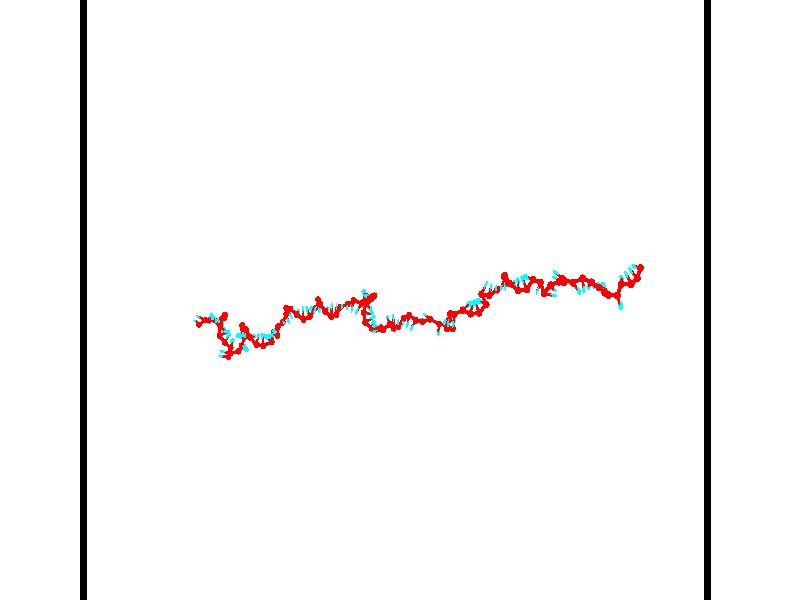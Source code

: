// switches for output
#declare DRAW_BASES = 1; // possible values are 0, 1; only relevant for DNA ribbons
#declare DRAW_BASES_TYPE = 3; // possible values are 1, 2, 3; only relevant for DNA ribbons
#declare DRAW_FOG = 0; // set to 1 to enable fog

#include "colors.inc"

#include "transforms.inc"
background { rgb <1, 1, 1>}

#default {
   normal{
       ripples 0.25
       frequency 0.20
       turbulence 0.2
       lambda 5
   }
	finish {
		phong 0.1
		phong_size 40.
	}
}

// original window dimensions: 1024x640


// camera settings

camera {
	sky <-0, 1, 0>
	up <-0, 1, 0>
	right 1.6 * <0.99995, 0, 0.00999983>
	location <54.4867, 55, 106.329>
	look_at <55, 55, 55.0001>
	direction <0.513302, 0, -51.3289>
	angle 67.0682
}


# declare cpy_camera_pos = <54.4867, 55, 106.329>;
# if (DRAW_FOG = 1)
fog {
	fog_type 2
	up vnormalize(cpy_camera_pos)
	color rgbt<1,1,1,0.3>
	distance 1e-5
	fog_alt 3e-3
	fog_offset 88
}
# end


// LIGHTS

# declare lum = 6;
global_settings {
	ambient_light rgb lum * <0.05, 0.05, 0.05>
	max_trace_level 15
}# declare cpy_direct_light_amount = 0.25;
light_source
{	1000 * <-0.98995, -1, 1.00995>,
	rgb lum * cpy_direct_light_amount
	parallel
}

light_source
{	1000 * <0.98995, 1, -1.00995>,
	rgb lum * cpy_direct_light_amount
	parallel
}

// strand 0

// nucleotide -1

// particle -1
sphere {
	<36.397499, 53.086769, 50.131687> 0.250000
	pigment { color rgbt <1,0,0,0> }
	no_shadow
}
cylinder {
	<36.139774, 53.230354, 49.861572>,  <35.985142, 53.316505, 49.699505>, 0.100000
	pigment { color rgbt <1,0,0,0> }
	no_shadow
}
cylinder {
	<36.139774, 53.230354, 49.861572>,  <36.397499, 53.086769, 50.131687>, 0.100000
	pigment { color rgbt <1,0,0,0> }
	no_shadow
}

// particle -1
sphere {
	<36.139774, 53.230354, 49.861572> 0.100000
	pigment { color rgbt <1,0,0,0> }
	no_shadow
}
sphere {
	0, 1
	scale<0.080000,0.200000,0.300000>
	matrix <0.282992, 0.932227, 0.225541,
		0.710480, -0.045782, -0.702227,
		-0.644308, 0.358967, -0.675285,
		35.946484, 53.338043, 49.658985>
	pigment { color rgbt <0,1,1,0> }
	no_shadow
}
cylinder {
	<36.855629, 53.452099, 49.675701>,  <36.397499, 53.086769, 50.131687>, 0.130000
	pigment { color rgbt <1,0,0,0> }
	no_shadow
}

// nucleotide -1

// particle -1
sphere {
	<36.855629, 53.452099, 49.675701> 0.250000
	pigment { color rgbt <1,0,0,0> }
	no_shadow
}
cylinder {
	<36.478634, 53.584984, 49.661007>,  <36.252438, 53.664715, 49.652191>, 0.100000
	pigment { color rgbt <1,0,0,0> }
	no_shadow
}
cylinder {
	<36.478634, 53.584984, 49.661007>,  <36.855629, 53.452099, 49.675701>, 0.100000
	pigment { color rgbt <1,0,0,0> }
	no_shadow
}

// particle -1
sphere {
	<36.478634, 53.584984, 49.661007> 0.100000
	pigment { color rgbt <1,0,0,0> }
	no_shadow
}
sphere {
	0, 1
	scale<0.080000,0.200000,0.300000>
	matrix <0.320897, 0.930134, 0.178536,
		0.093476, 0.156481, -0.983248,
		-0.942490, 0.332210, -0.036731,
		36.195889, 53.684647, 49.649986>
	pigment { color rgbt <0,1,1,0> }
	no_shadow
}
cylinder {
	<37.377720, 53.427341, 50.242306>,  <36.855629, 53.452099, 49.675701>, 0.130000
	pigment { color rgbt <1,0,0,0> }
	no_shadow
}

// nucleotide -1

// particle -1
sphere {
	<37.377720, 53.427341, 50.242306> 0.250000
	pigment { color rgbt <1,0,0,0> }
	no_shadow
}
cylinder {
	<37.554626, 53.664497, 50.511490>,  <37.660770, 53.806789, 50.673000>, 0.100000
	pigment { color rgbt <1,0,0,0> }
	no_shadow
}
cylinder {
	<37.554626, 53.664497, 50.511490>,  <37.377720, 53.427341, 50.242306>, 0.100000
	pigment { color rgbt <1,0,0,0> }
	no_shadow
}

// particle -1
sphere {
	<37.554626, 53.664497, 50.511490> 0.100000
	pigment { color rgbt <1,0,0,0> }
	no_shadow
}
sphere {
	0, 1
	scale<0.080000,0.200000,0.300000>
	matrix <0.556767, -0.769746, 0.312253,
		0.703142, 0.236584, -0.670536,
		0.442269, 0.592890, 0.672963,
		37.687305, 53.842365, 50.713379>
	pigment { color rgbt <0,1,1,0> }
	no_shadow
}
cylinder {
	<38.133472, 53.347076, 50.291134>,  <37.377720, 53.427341, 50.242306>, 0.130000
	pigment { color rgbt <1,0,0,0> }
	no_shadow
}

// nucleotide -1

// particle -1
sphere {
	<38.133472, 53.347076, 50.291134> 0.250000
	pigment { color rgbt <1,0,0,0> }
	no_shadow
}
cylinder {
	<38.031460, 53.508175, 50.642761>,  <37.970253, 53.604832, 50.853737>, 0.100000
	pigment { color rgbt <1,0,0,0> }
	no_shadow
}
cylinder {
	<38.031460, 53.508175, 50.642761>,  <38.133472, 53.347076, 50.291134>, 0.100000
	pigment { color rgbt <1,0,0,0> }
	no_shadow
}

// particle -1
sphere {
	<38.031460, 53.508175, 50.642761> 0.100000
	pigment { color rgbt <1,0,0,0> }
	no_shadow
}
sphere {
	0, 1
	scale<0.080000,0.200000,0.300000>
	matrix <0.678783, -0.572896, 0.459396,
		0.688632, 0.713854, -0.127271,
		-0.255029, 0.402745, 0.879066,
		37.954952, 53.628998, 50.906483>
	pigment { color rgbt <0,1,1,0> }
	no_shadow
}
cylinder {
	<38.797707, 53.612289, 50.442017>,  <38.133472, 53.347076, 50.291134>, 0.130000
	pigment { color rgbt <1,0,0,0> }
	no_shadow
}

// nucleotide -1

// particle -1
sphere {
	<38.797707, 53.612289, 50.442017> 0.250000
	pigment { color rgbt <1,0,0,0> }
	no_shadow
}
cylinder {
	<38.535568, 53.524063, 50.730980>,  <38.378284, 53.471127, 50.904358>, 0.100000
	pigment { color rgbt <1,0,0,0> }
	no_shadow
}
cylinder {
	<38.535568, 53.524063, 50.730980>,  <38.797707, 53.612289, 50.442017>, 0.100000
	pigment { color rgbt <1,0,0,0> }
	no_shadow
}

// particle -1
sphere {
	<38.535568, 53.524063, 50.730980> 0.100000
	pigment { color rgbt <1,0,0,0> }
	no_shadow
}
sphere {
	0, 1
	scale<0.080000,0.200000,0.300000>
	matrix <0.707530, -0.514091, 0.484883,
		0.264433, 0.828890, 0.492966,
		-0.655344, -0.220569, 0.722408,
		38.338966, 53.457893, 50.947701>
	pigment { color rgbt <0,1,1,0> }
	no_shadow
}
cylinder {
	<39.081505, 53.866936, 51.133701>,  <38.797707, 53.612289, 50.442017>, 0.130000
	pigment { color rgbt <1,0,0,0> }
	no_shadow
}

// nucleotide -1

// particle -1
sphere {
	<39.081505, 53.866936, 51.133701> 0.250000
	pigment { color rgbt <1,0,0,0> }
	no_shadow
}
cylinder {
	<38.840847, 53.547771, 51.118946>,  <38.696453, 53.356274, 51.110092>, 0.100000
	pigment { color rgbt <1,0,0,0> }
	no_shadow
}
cylinder {
	<38.840847, 53.547771, 51.118946>,  <39.081505, 53.866936, 51.133701>, 0.100000
	pigment { color rgbt <1,0,0,0> }
	no_shadow
}

// particle -1
sphere {
	<38.840847, 53.547771, 51.118946> 0.100000
	pigment { color rgbt <1,0,0,0> }
	no_shadow
}
sphere {
	0, 1
	scale<0.080000,0.200000,0.300000>
	matrix <0.648994, -0.515235, 0.559767,
		-0.465651, 0.312841, 0.827828,
		-0.601645, -0.797912, -0.036888,
		38.660355, 53.308399, 51.107880>
	pigment { color rgbt <0,1,1,0> }
	no_shadow
}
cylinder {
	<39.017632, 53.636196, 51.778446>,  <39.081505, 53.866936, 51.133701>, 0.130000
	pigment { color rgbt <1,0,0,0> }
	no_shadow
}

// nucleotide -1

// particle -1
sphere {
	<39.017632, 53.636196, 51.778446> 0.250000
	pigment { color rgbt <1,0,0,0> }
	no_shadow
}
cylinder {
	<38.942516, 53.324585, 51.539165>,  <38.897446, 53.137619, 51.395596>, 0.100000
	pigment { color rgbt <1,0,0,0> }
	no_shadow
}
cylinder {
	<38.942516, 53.324585, 51.539165>,  <39.017632, 53.636196, 51.778446>, 0.100000
	pigment { color rgbt <1,0,0,0> }
	no_shadow
}

// particle -1
sphere {
	<38.942516, 53.324585, 51.539165> 0.100000
	pigment { color rgbt <1,0,0,0> }
	no_shadow
}
sphere {
	0, 1
	scale<0.080000,0.200000,0.300000>
	matrix <0.610007, -0.569845, 0.550606,
		-0.769822, -0.261508, 0.582227,
		-0.187792, -0.779031, -0.598201,
		38.886177, 53.090874, 51.359707>
	pigment { color rgbt <0,1,1,0> }
	no_shadow
}
cylinder {
	<38.945190, 53.055588, 52.167953>,  <39.017632, 53.636196, 51.778446>, 0.130000
	pigment { color rgbt <1,0,0,0> }
	no_shadow
}

// nucleotide -1

// particle -1
sphere {
	<38.945190, 53.055588, 52.167953> 0.250000
	pigment { color rgbt <1,0,0,0> }
	no_shadow
}
cylinder {
	<39.035210, 52.884552, 51.817749>,  <39.089222, 52.781933, 51.607624>, 0.100000
	pigment { color rgbt <1,0,0,0> }
	no_shadow
}
cylinder {
	<39.035210, 52.884552, 51.817749>,  <38.945190, 53.055588, 52.167953>, 0.100000
	pigment { color rgbt <1,0,0,0> }
	no_shadow
}

// particle -1
sphere {
	<39.035210, 52.884552, 51.817749> 0.100000
	pigment { color rgbt <1,0,0,0> }
	no_shadow
}
sphere {
	0, 1
	scale<0.080000,0.200000,0.300000>
	matrix <0.710818, -0.542521, 0.447670,
		-0.666403, -0.723077, 0.181843,
		0.225046, -0.427586, -0.875514,
		39.102722, 52.756275, 51.555096>
	pigment { color rgbt <0,1,1,0> }
	no_shadow
}
cylinder {
	<38.868637, 52.332336, 52.138000>,  <38.945190, 53.055588, 52.167953>, 0.130000
	pigment { color rgbt <1,0,0,0> }
	no_shadow
}

// nucleotide -1

// particle -1
sphere {
	<38.868637, 52.332336, 52.138000> 0.250000
	pigment { color rgbt <1,0,0,0> }
	no_shadow
}
cylinder {
	<39.195557, 52.470383, 51.953430>,  <39.391708, 52.553211, 51.842686>, 0.100000
	pigment { color rgbt <1,0,0,0> }
	no_shadow
}
cylinder {
	<39.195557, 52.470383, 51.953430>,  <38.868637, 52.332336, 52.138000>, 0.100000
	pigment { color rgbt <1,0,0,0> }
	no_shadow
}

// particle -1
sphere {
	<39.195557, 52.470383, 51.953430> 0.100000
	pigment { color rgbt <1,0,0,0> }
	no_shadow
}
sphere {
	0, 1
	scale<0.080000,0.200000,0.300000>
	matrix <0.572055, -0.581986, 0.577966,
		-0.069082, -0.736336, -0.673081,
		0.817301, 0.345112, -0.461430,
		39.440746, 52.573917, 51.815002>
	pigment { color rgbt <0,1,1,0> }
	no_shadow
}
cylinder {
	<39.222816, 51.809795, 51.739548>,  <38.868637, 52.332336, 52.138000>, 0.130000
	pigment { color rgbt <1,0,0,0> }
	no_shadow
}

// nucleotide -1

// particle -1
sphere {
	<39.222816, 51.809795, 51.739548> 0.250000
	pigment { color rgbt <1,0,0,0> }
	no_shadow
}
cylinder {
	<39.458488, 52.091991, 51.897106>,  <39.599892, 52.261311, 51.991642>, 0.100000
	pigment { color rgbt <1,0,0,0> }
	no_shadow
}
cylinder {
	<39.458488, 52.091991, 51.897106>,  <39.222816, 51.809795, 51.739548>, 0.100000
	pigment { color rgbt <1,0,0,0> }
	no_shadow
}

// particle -1
sphere {
	<39.458488, 52.091991, 51.897106> 0.100000
	pigment { color rgbt <1,0,0,0> }
	no_shadow
}
sphere {
	0, 1
	scale<0.080000,0.200000,0.300000>
	matrix <0.584845, -0.708718, 0.394557,
		0.557514, -0.002099, -0.830165,
		0.589181, 0.705489, 0.393892,
		39.635242, 52.303638, 52.015274>
	pigment { color rgbt <0,1,1,0> }
	no_shadow
}
cylinder {
	<39.771671, 51.401569, 51.793839>,  <39.222816, 51.809795, 51.739548>, 0.130000
	pigment { color rgbt <1,0,0,0> }
	no_shadow
}

// nucleotide -1

// particle -1
sphere {
	<39.771671, 51.401569, 51.793839> 0.250000
	pigment { color rgbt <1,0,0,0> }
	no_shadow
}
cylinder {
	<39.914700, 51.720333, 51.988602>,  <40.000515, 51.911591, 52.105457>, 0.100000
	pigment { color rgbt <1,0,0,0> }
	no_shadow
}
cylinder {
	<39.914700, 51.720333, 51.988602>,  <39.771671, 51.401569, 51.793839>, 0.100000
	pigment { color rgbt <1,0,0,0> }
	no_shadow
}

// particle -1
sphere {
	<39.914700, 51.720333, 51.988602> 0.100000
	pigment { color rgbt <1,0,0,0> }
	no_shadow
}
sphere {
	0, 1
	scale<0.080000,0.200000,0.300000>
	matrix <0.576631, -0.598516, 0.556126,
		0.734604, 0.081913, -0.673533,
		0.357566, 0.796912, 0.486906,
		40.021969, 51.959408, 52.134674>
	pigment { color rgbt <0,1,1,0> }
	no_shadow
}
cylinder {
	<39.585537, 50.723473, 51.825481>,  <39.771671, 51.401569, 51.793839>, 0.130000
	pigment { color rgbt <1,0,0,0> }
	no_shadow
}

// nucleotide -1

// particle -1
sphere {
	<39.585537, 50.723473, 51.825481> 0.250000
	pigment { color rgbt <1,0,0,0> }
	no_shadow
}
cylinder {
	<39.194706, 50.749496, 51.744392>,  <38.960209, 50.765110, 51.695740>, 0.100000
	pigment { color rgbt <1,0,0,0> }
	no_shadow
}
cylinder {
	<39.194706, 50.749496, 51.744392>,  <39.585537, 50.723473, 51.825481>, 0.100000
	pigment { color rgbt <1,0,0,0> }
	no_shadow
}

// particle -1
sphere {
	<39.194706, 50.749496, 51.744392> 0.100000
	pigment { color rgbt <1,0,0,0> }
	no_shadow
}
sphere {
	0, 1
	scale<0.080000,0.200000,0.300000>
	matrix <0.155103, 0.869774, -0.468441,
		0.145844, -0.489144, -0.859923,
		-0.977073, 0.065057, -0.202718,
		38.901585, 50.769012, 51.683578>
	pigment { color rgbt <0,1,1,0> }
	no_shadow
}
cylinder {
	<39.615738, 50.962910, 51.210766>,  <39.585537, 50.723473, 51.825481>, 0.130000
	pigment { color rgbt <1,0,0,0> }
	no_shadow
}

// nucleotide -1

// particle -1
sphere {
	<39.615738, 50.962910, 51.210766> 0.250000
	pigment { color rgbt <1,0,0,0> }
	no_shadow
}
cylinder {
	<39.259068, 51.042648, 51.373337>,  <39.045067, 51.090492, 51.470879>, 0.100000
	pigment { color rgbt <1,0,0,0> }
	no_shadow
}
cylinder {
	<39.259068, 51.042648, 51.373337>,  <39.615738, 50.962910, 51.210766>, 0.100000
	pigment { color rgbt <1,0,0,0> }
	no_shadow
}

// particle -1
sphere {
	<39.259068, 51.042648, 51.373337> 0.100000
	pigment { color rgbt <1,0,0,0> }
	no_shadow
}
sphere {
	0, 1
	scale<0.080000,0.200000,0.300000>
	matrix <-0.016948, 0.882491, -0.470023,
		-0.452365, -0.425995, -0.783514,
		-0.891672, 0.199343, 0.406428,
		38.991566, 51.102451, 51.495266>
	pigment { color rgbt <0,1,1,0> }
	no_shadow
}
cylinder {
	<40.340145, 51.100796, 51.235756>,  <39.615738, 50.962910, 51.210766>, 0.130000
	pigment { color rgbt <1,0,0,0> }
	no_shadow
}

// nucleotide -1

// particle -1
sphere {
	<40.340145, 51.100796, 51.235756> 0.250000
	pigment { color rgbt <1,0,0,0> }
	no_shadow
}
cylinder {
	<40.656452, 51.293468, 51.386845>,  <40.846237, 51.409073, 51.477497>, 0.100000
	pigment { color rgbt <1,0,0,0> }
	no_shadow
}
cylinder {
	<40.656452, 51.293468, 51.386845>,  <40.340145, 51.100796, 51.235756>, 0.100000
	pigment { color rgbt <1,0,0,0> }
	no_shadow
}

// particle -1
sphere {
	<40.656452, 51.293468, 51.386845> 0.100000
	pigment { color rgbt <1,0,0,0> }
	no_shadow
}
sphere {
	0, 1
	scale<0.080000,0.200000,0.300000>
	matrix <0.549728, -0.287407, -0.784345,
		-0.269244, 0.827877, -0.492065,
		0.790764, 0.481682, 0.377724,
		40.893681, 51.437973, 51.500160>
	pigment { color rgbt <0,1,1,0> }
	no_shadow
}
cylinder {
	<40.492233, 51.516792, 50.720951>,  <40.340145, 51.100796, 51.235756>, 0.130000
	pigment { color rgbt <1,0,0,0> }
	no_shadow
}

// nucleotide -1

// particle -1
sphere {
	<40.492233, 51.516792, 50.720951> 0.250000
	pigment { color rgbt <1,0,0,0> }
	no_shadow
}
cylinder {
	<40.782368, 51.354267, 50.943230>,  <40.956448, 51.256752, 51.076595>, 0.100000
	pigment { color rgbt <1,0,0,0> }
	no_shadow
}
cylinder {
	<40.782368, 51.354267, 50.943230>,  <40.492233, 51.516792, 50.720951>, 0.100000
	pigment { color rgbt <1,0,0,0> }
	no_shadow
}

// particle -1
sphere {
	<40.782368, 51.354267, 50.943230> 0.100000
	pigment { color rgbt <1,0,0,0> }
	no_shadow
}
sphere {
	0, 1
	scale<0.080000,0.200000,0.300000>
	matrix <0.373613, -0.445649, -0.813517,
		0.578191, 0.797687, -0.171439,
		0.725334, -0.406316, 0.555696,
		40.999969, 51.232372, 51.109940>
	pigment { color rgbt <0,1,1,0> }
	no_shadow
}
cylinder {
	<40.786331, 52.170692, 50.786018>,  <40.492233, 51.516792, 50.720951>, 0.130000
	pigment { color rgbt <1,0,0,0> }
	no_shadow
}

// nucleotide -1

// particle -1
sphere {
	<40.786331, 52.170692, 50.786018> 0.250000
	pigment { color rgbt <1,0,0,0> }
	no_shadow
}
cylinder {
	<40.549561, 52.247791, 51.099060>,  <40.407497, 52.294052, 51.286884>, 0.100000
	pigment { color rgbt <1,0,0,0> }
	no_shadow
}
cylinder {
	<40.549561, 52.247791, 51.099060>,  <40.786331, 52.170692, 50.786018>, 0.100000
	pigment { color rgbt <1,0,0,0> }
	no_shadow
}

// particle -1
sphere {
	<40.549561, 52.247791, 51.099060> 0.100000
	pigment { color rgbt <1,0,0,0> }
	no_shadow
}
sphere {
	0, 1
	scale<0.080000,0.200000,0.300000>
	matrix <0.805927, 0.128991, 0.577792,
		0.010418, 0.972733, -0.231693,
		-0.591924, 0.192747, 0.782608,
		40.371983, 52.305614, 51.333843>
	pigment { color rgbt <0,1,1,0> }
	no_shadow
}
cylinder {
	<40.697708, 52.804249, 51.100418>,  <40.786331, 52.170692, 50.786018>, 0.130000
	pigment { color rgbt <1,0,0,0> }
	no_shadow
}

// nucleotide -1

// particle -1
sphere {
	<40.697708, 52.804249, 51.100418> 0.250000
	pigment { color rgbt <1,0,0,0> }
	no_shadow
}
cylinder {
	<40.668560, 52.526253, 51.386547>,  <40.651070, 52.359455, 51.558224>, 0.100000
	pigment { color rgbt <1,0,0,0> }
	no_shadow
}
cylinder {
	<40.668560, 52.526253, 51.386547>,  <40.697708, 52.804249, 51.100418>, 0.100000
	pigment { color rgbt <1,0,0,0> }
	no_shadow
}

// particle -1
sphere {
	<40.668560, 52.526253, 51.386547> 0.100000
	pigment { color rgbt <1,0,0,0> }
	no_shadow
}
sphere {
	0, 1
	scale<0.080000,0.200000,0.300000>
	matrix <0.871992, 0.303711, 0.383913,
		-0.484065, 0.651729, 0.583892,
		-0.072873, -0.694988, 0.715319,
		40.646698, 52.317757, 51.601143>
	pigment { color rgbt <0,1,1,0> }
	no_shadow
}
cylinder {
	<40.813545, 53.097805, 51.817940>,  <40.697708, 52.804249, 51.100418>, 0.130000
	pigment { color rgbt <1,0,0,0> }
	no_shadow
}

// nucleotide -1

// particle -1
sphere {
	<40.813545, 53.097805, 51.817940> 0.250000
	pigment { color rgbt <1,0,0,0> }
	no_shadow
}
cylinder {
	<40.901478, 52.710938, 51.766953>,  <40.954239, 52.478817, 51.736359>, 0.100000
	pigment { color rgbt <1,0,0,0> }
	no_shadow
}
cylinder {
	<40.901478, 52.710938, 51.766953>,  <40.813545, 53.097805, 51.817940>, 0.100000
	pigment { color rgbt <1,0,0,0> }
	no_shadow
}

// particle -1
sphere {
	<40.901478, 52.710938, 51.766953> 0.100000
	pigment { color rgbt <1,0,0,0> }
	no_shadow
}
sphere {
	0, 1
	scale<0.080000,0.200000,0.300000>
	matrix <0.908919, 0.155610, 0.386848,
		-0.354314, -0.200900, 0.913291,
		0.219835, -0.967174, -0.127467,
		40.967430, 52.420784, 51.728714>
	pigment { color rgbt <0,1,1,0> }
	no_shadow
}
cylinder {
	<41.278034, 52.813530, 52.355206>,  <40.813545, 53.097805, 51.817940>, 0.130000
	pigment { color rgbt <1,0,0,0> }
	no_shadow
}

// nucleotide -1

// particle -1
sphere {
	<41.278034, 52.813530, 52.355206> 0.250000
	pigment { color rgbt <1,0,0,0> }
	no_shadow
}
cylinder {
	<41.360092, 52.543900, 52.071365>,  <41.409328, 52.382122, 51.901062>, 0.100000
	pigment { color rgbt <1,0,0,0> }
	no_shadow
}
cylinder {
	<41.360092, 52.543900, 52.071365>,  <41.278034, 52.813530, 52.355206>, 0.100000
	pigment { color rgbt <1,0,0,0> }
	no_shadow
}

// particle -1
sphere {
	<41.360092, 52.543900, 52.071365> 0.100000
	pigment { color rgbt <1,0,0,0> }
	no_shadow
}
sphere {
	0, 1
	scale<0.080000,0.200000,0.300000>
	matrix <0.968364, 0.034546, 0.247139,
		-0.142076, -0.737854, 0.659837,
		0.205147, -0.674075, -0.709604,
		41.421635, 52.341679, 51.858482>
	pigment { color rgbt <0,1,1,0> }
	no_shadow
}
cylinder {
	<41.684753, 52.228268, 52.487232>,  <41.278034, 52.813530, 52.355206>, 0.130000
	pigment { color rgbt <1,0,0,0> }
	no_shadow
}

// nucleotide -1

// particle -1
sphere {
	<41.684753, 52.228268, 52.487232> 0.250000
	pigment { color rgbt <1,0,0,0> }
	no_shadow
}
cylinder {
	<41.794468, 52.243519, 52.102875>,  <41.860298, 52.252670, 51.872261>, 0.100000
	pigment { color rgbt <1,0,0,0> }
	no_shadow
}
cylinder {
	<41.794468, 52.243519, 52.102875>,  <41.684753, 52.228268, 52.487232>, 0.100000
	pigment { color rgbt <1,0,0,0> }
	no_shadow
}

// particle -1
sphere {
	<41.794468, 52.243519, 52.102875> 0.100000
	pigment { color rgbt <1,0,0,0> }
	no_shadow
}
sphere {
	0, 1
	scale<0.080000,0.200000,0.300000>
	matrix <0.957155, 0.085661, 0.276618,
		0.092859, -0.995595, -0.013002,
		0.274285, 0.038132, -0.960892,
		41.876755, 52.254959, 51.814606>
	pigment { color rgbt <0,1,1,0> }
	no_shadow
}
cylinder {
	<42.191513, 51.689770, 52.283176>,  <41.684753, 52.228268, 52.487232>, 0.130000
	pigment { color rgbt <1,0,0,0> }
	no_shadow
}

// nucleotide -1

// particle -1
sphere {
	<42.191513, 51.689770, 52.283176> 0.250000
	pigment { color rgbt <1,0,0,0> }
	no_shadow
}
cylinder {
	<42.238014, 52.016655, 52.057381>,  <42.265915, 52.212784, 51.921902>, 0.100000
	pigment { color rgbt <1,0,0,0> }
	no_shadow
}
cylinder {
	<42.238014, 52.016655, 52.057381>,  <42.191513, 51.689770, 52.283176>, 0.100000
	pigment { color rgbt <1,0,0,0> }
	no_shadow
}

// particle -1
sphere {
	<42.238014, 52.016655, 52.057381> 0.100000
	pigment { color rgbt <1,0,0,0> }
	no_shadow
}
sphere {
	0, 1
	scale<0.080000,0.200000,0.300000>
	matrix <0.982874, -0.012839, 0.183830,
		0.142980, -0.576196, -0.804708,
		0.116254, 0.817211, -0.564492,
		42.272892, 52.261818, 51.888035>
	pigment { color rgbt <0,1,1,0> }
	no_shadow
}
cylinder {
	<42.746532, 51.575275, 52.054932>,  <42.191513, 51.689770, 52.283176>, 0.130000
	pigment { color rgbt <1,0,0,0> }
	no_shadow
}

// nucleotide -1

// particle -1
sphere {
	<42.746532, 51.575275, 52.054932> 0.250000
	pigment { color rgbt <1,0,0,0> }
	no_shadow
}
cylinder {
	<42.703808, 51.969749, 52.004280>,  <42.678173, 52.206432, 51.973888>, 0.100000
	pigment { color rgbt <1,0,0,0> }
	no_shadow
}
cylinder {
	<42.703808, 51.969749, 52.004280>,  <42.746532, 51.575275, 52.054932>, 0.100000
	pigment { color rgbt <1,0,0,0> }
	no_shadow
}

// particle -1
sphere {
	<42.703808, 51.969749, 52.004280> 0.100000
	pigment { color rgbt <1,0,0,0> }
	no_shadow
}
sphere {
	0, 1
	scale<0.080000,0.200000,0.300000>
	matrix <0.935982, 0.142696, 0.321834,
		0.335457, -0.084152, -0.938290,
		-0.106807, 0.986183, -0.126633,
		42.671764, 52.265606, 51.966290>
	pigment { color rgbt <0,1,1,0> }
	no_shadow
}
cylinder {
	<43.467834, 51.851353, 51.792900>,  <42.746532, 51.575275, 52.054932>, 0.130000
	pigment { color rgbt <1,0,0,0> }
	no_shadow
}

// nucleotide -1

// particle -1
sphere {
	<43.467834, 51.851353, 51.792900> 0.250000
	pigment { color rgbt <1,0,0,0> }
	no_shadow
}
cylinder {
	<43.240635, 52.076511, 52.033073>,  <43.104317, 52.211609, 52.177177>, 0.100000
	pigment { color rgbt <1,0,0,0> }
	no_shadow
}
cylinder {
	<43.240635, 52.076511, 52.033073>,  <43.467834, 51.851353, 51.792900>, 0.100000
	pigment { color rgbt <1,0,0,0> }
	no_shadow
}

// particle -1
sphere {
	<43.240635, 52.076511, 52.033073> 0.100000
	pigment { color rgbt <1,0,0,0> }
	no_shadow
}
sphere {
	0, 1
	scale<0.080000,0.200000,0.300000>
	matrix <0.795214, 0.187281, 0.576680,
		0.212164, 0.805027, -0.554002,
		-0.567997, 0.562901, 0.600435,
		43.070236, 52.245380, 52.213203>
	pigment { color rgbt <0,1,1,0> }
	no_shadow
}
cylinder {
	<43.623707, 52.552685, 51.814911>,  <43.467834, 51.851353, 51.792900>, 0.130000
	pigment { color rgbt <1,0,0,0> }
	no_shadow
}

// nucleotide -1

// particle -1
sphere {
	<43.623707, 52.552685, 51.814911> 0.250000
	pigment { color rgbt <1,0,0,0> }
	no_shadow
}
cylinder {
	<43.482445, 52.407490, 52.159821>,  <43.397686, 52.320374, 52.366768>, 0.100000
	pigment { color rgbt <1,0,0,0> }
	no_shadow
}
cylinder {
	<43.482445, 52.407490, 52.159821>,  <43.623707, 52.552685, 51.814911>, 0.100000
	pigment { color rgbt <1,0,0,0> }
	no_shadow
}

// particle -1
sphere {
	<43.482445, 52.407490, 52.159821> 0.100000
	pigment { color rgbt <1,0,0,0> }
	no_shadow
}
sphere {
	0, 1
	scale<0.080000,0.200000,0.300000>
	matrix <0.765177, 0.418248, 0.489462,
		-0.538315, 0.832650, 0.130045,
		-0.353159, -0.362992, 0.862274,
		43.376495, 52.298592, 52.418503>
	pigment { color rgbt <0,1,1,0> }
	no_shadow
}
cylinder {
	<44.060635, 52.340443, 52.255146>,  <43.623707, 52.552685, 51.814911>, 0.130000
	pigment { color rgbt <1,0,0,0> }
	no_shadow
}

// nucleotide -1

// particle -1
sphere {
	<44.060635, 52.340443, 52.255146> 0.250000
	pigment { color rgbt <1,0,0,0> }
	no_shadow
}
cylinder {
	<43.871883, 52.380100, 52.605576>,  <43.758633, 52.403896, 52.815834>, 0.100000
	pigment { color rgbt <1,0,0,0> }
	no_shadow
}
cylinder {
	<43.871883, 52.380100, 52.605576>,  <44.060635, 52.340443, 52.255146>, 0.100000
	pigment { color rgbt <1,0,0,0> }
	no_shadow
}

// particle -1
sphere {
	<43.871883, 52.380100, 52.605576> 0.100000
	pigment { color rgbt <1,0,0,0> }
	no_shadow
}
sphere {
	0, 1
	scale<0.080000,0.200000,0.300000>
	matrix <0.759984, 0.549453, 0.347167,
		-0.446939, 0.829621, -0.334626,
		-0.471879, 0.099148, 0.876071,
		43.730320, 52.409843, 52.868397>
	pigment { color rgbt <0,1,1,0> }
	no_shadow
}
cylinder {
	<44.171757, 53.019489, 52.500694>,  <44.060635, 52.340443, 52.255146>, 0.130000
	pigment { color rgbt <1,0,0,0> }
	no_shadow
}

// nucleotide -1

// particle -1
sphere {
	<44.171757, 53.019489, 52.500694> 0.250000
	pigment { color rgbt <1,0,0,0> }
	no_shadow
}
cylinder {
	<44.063519, 52.841370, 52.842098>,  <43.998573, 52.734497, 53.046940>, 0.100000
	pigment { color rgbt <1,0,0,0> }
	no_shadow
}
cylinder {
	<44.063519, 52.841370, 52.842098>,  <44.171757, 53.019489, 52.500694>, 0.100000
	pigment { color rgbt <1,0,0,0> }
	no_shadow
}

// particle -1
sphere {
	<44.063519, 52.841370, 52.842098> 0.100000
	pigment { color rgbt <1,0,0,0> }
	no_shadow
}
sphere {
	0, 1
	scale<0.080000,0.200000,0.300000>
	matrix <0.687099, 0.531654, 0.495216,
		-0.674293, 0.720453, 0.162100,
		-0.270598, -0.445299, 0.853513,
		43.982338, 52.707779, 53.098152>
	pigment { color rgbt <0,1,1,0> }
	no_shadow
}
cylinder {
	<44.507881, 53.325352, 52.034481>,  <44.171757, 53.019489, 52.500694>, 0.130000
	pigment { color rgbt <1,0,0,0> }
	no_shadow
}

// nucleotide -1

// particle -1
sphere {
	<44.507881, 53.325352, 52.034481> 0.250000
	pigment { color rgbt <1,0,0,0> }
	no_shadow
}
cylinder {
	<44.644367, 53.305115, 52.409931>,  <44.726261, 53.292973, 52.635201>, 0.100000
	pigment { color rgbt <1,0,0,0> }
	no_shadow
}
cylinder {
	<44.644367, 53.305115, 52.409931>,  <44.507881, 53.325352, 52.034481>, 0.100000
	pigment { color rgbt <1,0,0,0> }
	no_shadow
}

// particle -1
sphere {
	<44.644367, 53.305115, 52.409931> 0.100000
	pigment { color rgbt <1,0,0,0> }
	no_shadow
}
sphere {
	0, 1
	scale<0.080000,0.200000,0.300000>
	matrix <0.714555, 0.662733, -0.224045,
		-0.610721, 0.747145, 0.262285,
		0.341219, -0.050588, 0.938621,
		44.746735, 53.289940, 52.691517>
	pigment { color rgbt <0,1,1,0> }
	no_shadow
}
cylinder {
	<44.832653, 53.932438, 52.143429>,  <44.507881, 53.325352, 52.034481>, 0.130000
	pigment { color rgbt <1,0,0,0> }
	no_shadow
}

// nucleotide -1

// particle -1
sphere {
	<44.832653, 53.932438, 52.143429> 0.250000
	pigment { color rgbt <1,0,0,0> }
	no_shadow
}
cylinder {
	<44.979416, 53.671444, 52.408649>,  <45.067474, 53.514847, 52.567783>, 0.100000
	pigment { color rgbt <1,0,0,0> }
	no_shadow
}
cylinder {
	<44.979416, 53.671444, 52.408649>,  <44.832653, 53.932438, 52.143429>, 0.100000
	pigment { color rgbt <1,0,0,0> }
	no_shadow
}

// particle -1
sphere {
	<44.979416, 53.671444, 52.408649> 0.100000
	pigment { color rgbt <1,0,0,0> }
	no_shadow
}
sphere {
	0, 1
	scale<0.080000,0.200000,0.300000>
	matrix <0.880183, 0.474196, -0.020417,
		-0.301095, 0.591099, 0.748294,
		0.366907, -0.652488, 0.663053,
		45.089489, 53.475697, 52.607567>
	pigment { color rgbt <0,1,1,0> }
	no_shadow
}
cylinder {
	<44.933636, 54.414028, 52.698154>,  <44.832653, 53.932438, 52.143429>, 0.130000
	pigment { color rgbt <1,0,0,0> }
	no_shadow
}

// nucleotide -1

// particle -1
sphere {
	<44.933636, 54.414028, 52.698154> 0.250000
	pigment { color rgbt <1,0,0,0> }
	no_shadow
}
cylinder {
	<45.158833, 54.083511, 52.691521>,  <45.293953, 53.885201, 52.687542>, 0.100000
	pigment { color rgbt <1,0,0,0> }
	no_shadow
}
cylinder {
	<45.158833, 54.083511, 52.691521>,  <44.933636, 54.414028, 52.698154>, 0.100000
	pigment { color rgbt <1,0,0,0> }
	no_shadow
}

// particle -1
sphere {
	<45.158833, 54.083511, 52.691521> 0.100000
	pigment { color rgbt <1,0,0,0> }
	no_shadow
}
sphere {
	0, 1
	scale<0.080000,0.200000,0.300000>
	matrix <0.826407, 0.562614, 0.022747,
		-0.009466, -0.026509, 0.999604,
		0.562994, -0.826294, -0.016582,
		45.327732, 53.835625, 52.686546>
	pigment { color rgbt <0,1,1,0> }
	no_shadow
}
cylinder {
	<45.412891, 54.339943, 53.262947>,  <44.933636, 54.414028, 52.698154>, 0.130000
	pigment { color rgbt <1,0,0,0> }
	no_shadow
}

// nucleotide -1

// particle -1
sphere {
	<45.412891, 54.339943, 53.262947> 0.250000
	pigment { color rgbt <1,0,0,0> }
	no_shadow
}
cylinder {
	<45.568569, 54.136745, 52.955578>,  <45.661976, 54.014828, 52.771156>, 0.100000
	pigment { color rgbt <1,0,0,0> }
	no_shadow
}
cylinder {
	<45.568569, 54.136745, 52.955578>,  <45.412891, 54.339943, 53.262947>, 0.100000
	pigment { color rgbt <1,0,0,0> }
	no_shadow
}

// particle -1
sphere {
	<45.568569, 54.136745, 52.955578> 0.100000
	pigment { color rgbt <1,0,0,0> }
	no_shadow
}
sphere {
	0, 1
	scale<0.080000,0.200000,0.300000>
	matrix <0.905370, 0.364723, 0.217445,
		0.169801, -0.780335, 0.601868,
		0.389195, -0.507991, -0.768422,
		45.685329, 53.984348, 52.725052>
	pigment { color rgbt <0,1,1,0> }
	no_shadow
}
cylinder {
	<45.991150, 53.920101, 53.534119>,  <45.412891, 54.339943, 53.262947>, 0.130000
	pigment { color rgbt <1,0,0,0> }
	no_shadow
}

// nucleotide -1

// particle -1
sphere {
	<45.991150, 53.920101, 53.534119> 0.250000
	pigment { color rgbt <1,0,0,0> }
	no_shadow
}
cylinder {
	<46.015522, 54.059269, 53.159901>,  <46.030148, 54.142769, 52.935371>, 0.100000
	pigment { color rgbt <1,0,0,0> }
	no_shadow
}
cylinder {
	<46.015522, 54.059269, 53.159901>,  <45.991150, 53.920101, 53.534119>, 0.100000
	pigment { color rgbt <1,0,0,0> }
	no_shadow
}

// particle -1
sphere {
	<46.015522, 54.059269, 53.159901> 0.100000
	pigment { color rgbt <1,0,0,0> }
	no_shadow
}
sphere {
	0, 1
	scale<0.080000,0.200000,0.300000>
	matrix <0.925073, 0.332326, 0.183842,
		0.374868, -0.876646, -0.301604,
		0.060933, 0.347922, -0.935541,
		46.033802, 54.163647, 52.879238>
	pigment { color rgbt <0,1,1,0> }
	no_shadow
}
cylinder {
	<46.501511, 53.572784, 53.067371>,  <45.991150, 53.920101, 53.534119>, 0.130000
	pigment { color rgbt <1,0,0,0> }
	no_shadow
}

// nucleotide -1

// particle -1
sphere {
	<46.501511, 53.572784, 53.067371> 0.250000
	pigment { color rgbt <1,0,0,0> }
	no_shadow
}
cylinder {
	<46.464470, 53.955673, 52.957718>,  <46.442245, 54.185406, 52.891926>, 0.100000
	pigment { color rgbt <1,0,0,0> }
	no_shadow
}
cylinder {
	<46.464470, 53.955673, 52.957718>,  <46.501511, 53.572784, 53.067371>, 0.100000
	pigment { color rgbt <1,0,0,0> }
	no_shadow
}

// particle -1
sphere {
	<46.464470, 53.955673, 52.957718> 0.100000
	pigment { color rgbt <1,0,0,0> }
	no_shadow
}
sphere {
	0, 1
	scale<0.080000,0.200000,0.300000>
	matrix <0.957462, 0.161173, 0.239351,
		0.273295, -0.240303, -0.931431,
		-0.092605, 0.957224, -0.274129,
		46.436687, 54.242840, 52.875481>
	pigment { color rgbt <0,1,1,0> }
	no_shadow
}
cylinder {
	<47.013733, 53.767757, 52.592468>,  <46.501511, 53.572784, 53.067371>, 0.130000
	pigment { color rgbt <1,0,0,0> }
	no_shadow
}

// nucleotide -1

// particle -1
sphere {
	<47.013733, 53.767757, 52.592468> 0.250000
	pigment { color rgbt <1,0,0,0> }
	no_shadow
}
cylinder {
	<46.903076, 54.079254, 52.817688>,  <46.836681, 54.266151, 52.952820>, 0.100000
	pigment { color rgbt <1,0,0,0> }
	no_shadow
}
cylinder {
	<46.903076, 54.079254, 52.817688>,  <47.013733, 53.767757, 52.592468>, 0.100000
	pigment { color rgbt <1,0,0,0> }
	no_shadow
}

// particle -1
sphere {
	<46.903076, 54.079254, 52.817688> 0.100000
	pigment { color rgbt <1,0,0,0> }
	no_shadow
}
sphere {
	0, 1
	scale<0.080000,0.200000,0.300000>
	matrix <0.944099, 0.110922, 0.310441,
		0.179299, 0.617458, -0.765897,
		-0.276639, 0.778744, 0.563053,
		46.820084, 54.312878, 52.986603>
	pigment { color rgbt <0,1,1,0> }
	no_shadow
}
cylinder {
	<47.472893, 54.385502, 52.453690>,  <47.013733, 53.767757, 52.592468>, 0.130000
	pigment { color rgbt <1,0,0,0> }
	no_shadow
}

// nucleotide -1

// particle -1
sphere {
	<47.472893, 54.385502, 52.453690> 0.250000
	pigment { color rgbt <1,0,0,0> }
	no_shadow
}
cylinder {
	<47.320984, 54.372082, 52.823479>,  <47.229839, 54.364029, 53.045353>, 0.100000
	pigment { color rgbt <1,0,0,0> }
	no_shadow
}
cylinder {
	<47.320984, 54.372082, 52.823479>,  <47.472893, 54.385502, 52.453690>, 0.100000
	pigment { color rgbt <1,0,0,0> }
	no_shadow
}

// particle -1
sphere {
	<47.320984, 54.372082, 52.823479> 0.100000
	pigment { color rgbt <1,0,0,0> }
	no_shadow
}
sphere {
	0, 1
	scale<0.080000,0.200000,0.300000>
	matrix <0.916200, -0.151759, 0.370872,
		0.127854, 0.987848, 0.088370,
		-0.379776, -0.033547, 0.924470,
		47.207050, 54.362019, 53.100819>
	pigment { color rgbt <0,1,1,0> }
	no_shadow
}
cylinder {
	<47.878376, 54.770641, 52.832996>,  <47.472893, 54.385502, 52.453690>, 0.130000
	pigment { color rgbt <1,0,0,0> }
	no_shadow
}

// nucleotide -1

// particle -1
sphere {
	<47.878376, 54.770641, 52.832996> 0.250000
	pigment { color rgbt <1,0,0,0> }
	no_shadow
}
cylinder {
	<47.703880, 54.492508, 53.061455>,  <47.599182, 54.325630, 53.198532>, 0.100000
	pigment { color rgbt <1,0,0,0> }
	no_shadow
}
cylinder {
	<47.703880, 54.492508, 53.061455>,  <47.878376, 54.770641, 52.832996>, 0.100000
	pigment { color rgbt <1,0,0,0> }
	no_shadow
}

// particle -1
sphere {
	<47.703880, 54.492508, 53.061455> 0.100000
	pigment { color rgbt <1,0,0,0> }
	no_shadow
}
sphere {
	0, 1
	scale<0.080000,0.200000,0.300000>
	matrix <0.899474, -0.354835, 0.255025,
		0.025337, 0.624986, 0.780225,
		-0.436239, -0.695331, 0.571149,
		47.573009, 54.283909, 53.232800>
	pigment { color rgbt <0,1,1,0> }
	no_shadow
}
cylinder {
	<47.867226, 55.031479, 53.578560>,  <47.878376, 54.770641, 52.832996>, 0.130000
	pigment { color rgbt <1,0,0,0> }
	no_shadow
}

// nucleotide -1

// particle -1
sphere {
	<47.867226, 55.031479, 53.578560> 0.250000
	pigment { color rgbt <1,0,0,0> }
	no_shadow
}
cylinder {
	<47.905369, 54.642307, 53.494347>,  <47.928253, 54.408806, 53.443817>, 0.100000
	pigment { color rgbt <1,0,0,0> }
	no_shadow
}
cylinder {
	<47.905369, 54.642307, 53.494347>,  <47.867226, 55.031479, 53.578560>, 0.100000
	pigment { color rgbt <1,0,0,0> }
	no_shadow
}

// particle -1
sphere {
	<47.905369, 54.642307, 53.494347> 0.100000
	pigment { color rgbt <1,0,0,0> }
	no_shadow
}
sphere {
	0, 1
	scale<0.080000,0.200000,0.300000>
	matrix <0.894561, -0.009020, 0.446854,
		-0.436654, -0.230947, 0.869481,
		0.095357, -0.972924, -0.210535,
		47.933975, 54.350430, 53.431187>
	pigment { color rgbt <0,1,1,0> }
	no_shadow
}
cylinder {
	<48.130215, 54.697823, 54.184040>,  <47.867226, 55.031479, 53.578560>, 0.130000
	pigment { color rgbt <1,0,0,0> }
	no_shadow
}

// nucleotide -1

// particle -1
sphere {
	<48.130215, 54.697823, 54.184040> 0.250000
	pigment { color rgbt <1,0,0,0> }
	no_shadow
}
cylinder {
	<48.227108, 54.498005, 53.851349>,  <48.285244, 54.378113, 53.651733>, 0.100000
	pigment { color rgbt <1,0,0,0> }
	no_shadow
}
cylinder {
	<48.227108, 54.498005, 53.851349>,  <48.130215, 54.697823, 54.184040>, 0.100000
	pigment { color rgbt <1,0,0,0> }
	no_shadow
}

// particle -1
sphere {
	<48.227108, 54.498005, 53.851349> 0.100000
	pigment { color rgbt <1,0,0,0> }
	no_shadow
}
sphere {
	0, 1
	scale<0.080000,0.200000,0.300000>
	matrix <0.967854, 0.064610, 0.243072,
		-0.067687, -0.863876, 0.499136,
		0.242233, -0.499544, -0.831733,
		48.299778, 54.348141, 53.601830>
	pigment { color rgbt <0,1,1,0> }
	no_shadow
}
cylinder {
	<48.567173, 54.194252, 54.383327>,  <48.130215, 54.697823, 54.184040>, 0.130000
	pigment { color rgbt <1,0,0,0> }
	no_shadow
}

// nucleotide -1

// particle -1
sphere {
	<48.567173, 54.194252, 54.383327> 0.250000
	pigment { color rgbt <1,0,0,0> }
	no_shadow
}
cylinder {
	<48.645061, 54.277634, 53.999947>,  <48.691795, 54.327663, 53.769917>, 0.100000
	pigment { color rgbt <1,0,0,0> }
	no_shadow
}
cylinder {
	<48.645061, 54.277634, 53.999947>,  <48.567173, 54.194252, 54.383327>, 0.100000
	pigment { color rgbt <1,0,0,0> }
	no_shadow
}

// particle -1
sphere {
	<48.645061, 54.277634, 53.999947> 0.100000
	pigment { color rgbt <1,0,0,0> }
	no_shadow
}
sphere {
	0, 1
	scale<0.080000,0.200000,0.300000>
	matrix <0.939454, 0.241270, 0.243340,
		0.281971, -0.947806, -0.148850,
		0.194725, 0.208453, -0.958451,
		48.703480, 54.340168, 53.712410>
	pigment { color rgbt <0,1,1,0> }
	no_shadow
}
cylinder {
	<49.053532, 53.805035, 53.982552>,  <48.567173, 54.194252, 54.383327>, 0.130000
	pigment { color rgbt <1,0,0,0> }
	no_shadow
}

// nucleotide -1

// particle -1
sphere {
	<49.053532, 53.805035, 53.982552> 0.250000
	pigment { color rgbt <1,0,0,0> }
	no_shadow
}
cylinder {
	<49.061974, 54.183281, 53.852718>,  <49.067039, 54.410229, 53.774818>, 0.100000
	pigment { color rgbt <1,0,0,0> }
	no_shadow
}
cylinder {
	<49.061974, 54.183281, 53.852718>,  <49.053532, 53.805035, 53.982552>, 0.100000
	pigment { color rgbt <1,0,0,0> }
	no_shadow
}

// particle -1
sphere {
	<49.061974, 54.183281, 53.852718> 0.100000
	pigment { color rgbt <1,0,0,0> }
	no_shadow
}
sphere {
	0, 1
	scale<0.080000,0.200000,0.300000>
	matrix <0.968694, 0.060983, 0.240652,
		0.247360, -0.319504, -0.914730,
		0.021106, 0.945621, -0.324587,
		49.068306, 54.466969, 53.755341>
	pigment { color rgbt <0,1,1,0> }
	no_shadow
}
cylinder {
	<49.425919, 53.936203, 53.360142>,  <49.053532, 53.805035, 53.982552>, 0.130000
	pigment { color rgbt <1,0,0,0> }
	no_shadow
}

// nucleotide -1

// particle -1
sphere {
	<49.425919, 53.936203, 53.360142> 0.250000
	pigment { color rgbt <1,0,0,0> }
	no_shadow
}
cylinder {
	<49.460800, 54.273170, 53.572830>,  <49.481728, 54.475349, 53.700443>, 0.100000
	pigment { color rgbt <1,0,0,0> }
	no_shadow
}
cylinder {
	<49.460800, 54.273170, 53.572830>,  <49.425919, 53.936203, 53.360142>, 0.100000
	pigment { color rgbt <1,0,0,0> }
	no_shadow
}

// particle -1
sphere {
	<49.460800, 54.273170, 53.572830> 0.100000
	pigment { color rgbt <1,0,0,0> }
	no_shadow
}
sphere {
	0, 1
	scale<0.080000,0.200000,0.300000>
	matrix <0.995964, -0.062336, -0.064581,
		-0.021259, 0.535210, -0.844451,
		0.087204, 0.842416, 0.531725,
		49.486961, 54.525894, 53.732349>
	pigment { color rgbt <0,1,1,0> }
	no_shadow
}
cylinder {
	<49.739517, 54.465431, 53.058224>,  <49.425919, 53.936203, 53.360142>, 0.130000
	pigment { color rgbt <1,0,0,0> }
	no_shadow
}

// nucleotide -1

// particle -1
sphere {
	<49.739517, 54.465431, 53.058224> 0.250000
	pigment { color rgbt <1,0,0,0> }
	no_shadow
}
cylinder {
	<49.846973, 54.496151, 53.442291>,  <49.911446, 54.514584, 53.672733>, 0.100000
	pigment { color rgbt <1,0,0,0> }
	no_shadow
}
cylinder {
	<49.846973, 54.496151, 53.442291>,  <49.739517, 54.465431, 53.058224>, 0.100000
	pigment { color rgbt <1,0,0,0> }
	no_shadow
}

// particle -1
sphere {
	<49.846973, 54.496151, 53.442291> 0.100000
	pigment { color rgbt <1,0,0,0> }
	no_shadow
}
sphere {
	0, 1
	scale<0.080000,0.200000,0.300000>
	matrix <0.954403, -0.155938, -0.254555,
		0.130178, 0.984777, -0.115189,
		0.268642, 0.076800, 0.960174,
		49.927567, 54.519192, 53.730343>
	pigment { color rgbt <0,1,1,0> }
	no_shadow
}
cylinder {
	<50.415314, 54.696140, 53.065819>,  <49.739517, 54.465431, 53.058224>, 0.130000
	pigment { color rgbt <1,0,0,0> }
	no_shadow
}

// nucleotide -1

// particle -1
sphere {
	<50.415314, 54.696140, 53.065819> 0.250000
	pigment { color rgbt <1,0,0,0> }
	no_shadow
}
cylinder {
	<50.413315, 54.553131, 53.439377>,  <50.412117, 54.467327, 53.663509>, 0.100000
	pigment { color rgbt <1,0,0,0> }
	no_shadow
}
cylinder {
	<50.413315, 54.553131, 53.439377>,  <50.415314, 54.696140, 53.065819>, 0.100000
	pigment { color rgbt <1,0,0,0> }
	no_shadow
}

// particle -1
sphere {
	<50.413315, 54.553131, 53.439377> 0.100000
	pigment { color rgbt <1,0,0,0> }
	no_shadow
}
sphere {
	0, 1
	scale<0.080000,0.200000,0.300000>
	matrix <0.984477, -0.165605, -0.058132,
		0.175441, 0.919104, 0.352801,
		-0.004996, -0.357524, 0.933891,
		50.411816, 54.445873, 53.719543>
	pigment { color rgbt <0,1,1,0> }
	no_shadow
}
cylinder {
	<50.972351, 54.961529, 53.499119>,  <50.415314, 54.696140, 53.065819>, 0.130000
	pigment { color rgbt <1,0,0,0> }
	no_shadow
}

// nucleotide -1

// particle -1
sphere {
	<50.972351, 54.961529, 53.499119> 0.250000
	pigment { color rgbt <1,0,0,0> }
	no_shadow
}
cylinder {
	<50.881947, 54.594437, 53.629768>,  <50.827705, 54.374180, 53.708160>, 0.100000
	pigment { color rgbt <1,0,0,0> }
	no_shadow
}
cylinder {
	<50.881947, 54.594437, 53.629768>,  <50.972351, 54.961529, 53.499119>, 0.100000
	pigment { color rgbt <1,0,0,0> }
	no_shadow
}

// particle -1
sphere {
	<50.881947, 54.594437, 53.629768> 0.100000
	pigment { color rgbt <1,0,0,0> }
	no_shadow
}
sphere {
	0, 1
	scale<0.080000,0.200000,0.300000>
	matrix <0.974123, -0.213720, 0.073540,
		0.002316, 0.334795, 0.942288,
		-0.226007, -0.917734, 0.326626,
		50.814144, 54.319115, 53.727757>
	pigment { color rgbt <0,1,1,0> }
	no_shadow
}
cylinder {
	<51.653164, 54.744709, 53.629242>,  <50.972351, 54.961529, 53.499119>, 0.130000
	pigment { color rgbt <1,0,0,0> }
	no_shadow
}

// nucleotide -1

// particle -1
sphere {
	<51.653164, 54.744709, 53.629242> 0.250000
	pigment { color rgbt <1,0,0,0> }
	no_shadow
}
cylinder {
	<51.441181, 54.431816, 53.760246>,  <51.313992, 54.244080, 53.838848>, 0.100000
	pigment { color rgbt <1,0,0,0> }
	no_shadow
}
cylinder {
	<51.441181, 54.431816, 53.760246>,  <51.653164, 54.744709, 53.629242>, 0.100000
	pigment { color rgbt <1,0,0,0> }
	no_shadow
}

// particle -1
sphere {
	<51.441181, 54.431816, 53.760246> 0.100000
	pigment { color rgbt <1,0,0,0> }
	no_shadow
}
sphere {
	0, 1
	scale<0.080000,0.200000,0.300000>
	matrix <0.840632, -0.433698, 0.324412,
		-0.111723, 0.447242, 0.887408,
		-0.529958, -0.782228, 0.327511,
		51.282192, 54.197147, 53.858501>
	pigment { color rgbt <0,1,1,0> }
	no_shadow
}
cylinder {
	<52.037083, 55.299801, 53.283127>,  <51.653164, 54.744709, 53.629242>, 0.130000
	pigment { color rgbt <1,0,0,0> }
	no_shadow
}

// nucleotide -1

// particle -1
sphere {
	<52.037083, 55.299801, 53.283127> 0.250000
	pigment { color rgbt <1,0,0,0> }
	no_shadow
}
cylinder {
	<51.934723, 55.478752, 53.625908>,  <51.873306, 55.586124, 53.831577>, 0.100000
	pigment { color rgbt <1,0,0,0> }
	no_shadow
}
cylinder {
	<51.934723, 55.478752, 53.625908>,  <52.037083, 55.299801, 53.283127>, 0.100000
	pigment { color rgbt <1,0,0,0> }
	no_shadow
}

// particle -1
sphere {
	<51.934723, 55.478752, 53.625908> 0.100000
	pigment { color rgbt <1,0,0,0> }
	no_shadow
}
sphere {
	0, 1
	scale<0.080000,0.200000,0.300000>
	matrix <0.352139, -0.782423, 0.513627,
		0.900284, 0.433205, 0.042685,
		-0.255904, 0.447380, 0.856951,
		51.857952, 55.612965, 53.882992>
	pigment { color rgbt <0,1,1,0> }
	no_shadow
}
cylinder {
	<52.591892, 55.124397, 53.667793>,  <52.037083, 55.299801, 53.283127>, 0.130000
	pigment { color rgbt <1,0,0,0> }
	no_shadow
}

// nucleotide -1

// particle -1
sphere {
	<52.591892, 55.124397, 53.667793> 0.250000
	pigment { color rgbt <1,0,0,0> }
	no_shadow
}
cylinder {
	<52.308224, 55.225163, 53.931194>,  <52.138023, 55.285622, 54.089233>, 0.100000
	pigment { color rgbt <1,0,0,0> }
	no_shadow
}
cylinder {
	<52.308224, 55.225163, 53.931194>,  <52.591892, 55.124397, 53.667793>, 0.100000
	pigment { color rgbt <1,0,0,0> }
	no_shadow
}

// particle -1
sphere {
	<52.308224, 55.225163, 53.931194> 0.100000
	pigment { color rgbt <1,0,0,0> }
	no_shadow
}
sphere {
	0, 1
	scale<0.080000,0.200000,0.300000>
	matrix <0.250898, -0.782678, 0.569618,
		0.658888, 0.569171, 0.491845,
		-0.709167, 0.251911, 0.658501,
		52.095474, 55.300735, 54.128746>
	pigment { color rgbt <0,1,1,0> }
	no_shadow
}
cylinder {
	<52.803738, 55.297718, 54.262318>,  <52.591892, 55.124397, 53.667793>, 0.130000
	pigment { color rgbt <1,0,0,0> }
	no_shadow
}

// nucleotide -1

// particle -1
sphere {
	<52.803738, 55.297718, 54.262318> 0.250000
	pigment { color rgbt <1,0,0,0> }
	no_shadow
}
cylinder {
	<52.459846, 55.102814, 54.323578>,  <52.253513, 54.985870, 54.360332>, 0.100000
	pigment { color rgbt <1,0,0,0> }
	no_shadow
}
cylinder {
	<52.459846, 55.102814, 54.323578>,  <52.803738, 55.297718, 54.262318>, 0.100000
	pigment { color rgbt <1,0,0,0> }
	no_shadow
}

// particle -1
sphere {
	<52.459846, 55.102814, 54.323578> 0.100000
	pigment { color rgbt <1,0,0,0> }
	no_shadow
}
sphere {
	0, 1
	scale<0.080000,0.200000,0.300000>
	matrix <0.495424, -0.722622, 0.482051,
		-0.124216, 0.490303, 0.862655,
		-0.859724, -0.487258, 0.153147,
		52.201931, 54.956635, 54.369522>
	pigment { color rgbt <0,1,1,0> }
	no_shadow
}
cylinder {
	<52.641682, 55.244999, 54.985874>,  <52.803738, 55.297718, 54.262318>, 0.130000
	pigment { color rgbt <1,0,0,0> }
	no_shadow
}

// nucleotide -1

// particle -1
sphere {
	<52.641682, 55.244999, 54.985874> 0.250000
	pigment { color rgbt <1,0,0,0> }
	no_shadow
}
cylinder {
	<52.466045, 54.935467, 54.803276>,  <52.360664, 54.749748, 54.693718>, 0.100000
	pigment { color rgbt <1,0,0,0> }
	no_shadow
}
cylinder {
	<52.466045, 54.935467, 54.803276>,  <52.641682, 55.244999, 54.985874>, 0.100000
	pigment { color rgbt <1,0,0,0> }
	no_shadow
}

// particle -1
sphere {
	<52.466045, 54.935467, 54.803276> 0.100000
	pigment { color rgbt <1,0,0,0> }
	no_shadow
}
sphere {
	0, 1
	scale<0.080000,0.200000,0.300000>
	matrix <0.528641, -0.633357, 0.565153,
		-0.726454, 0.006835, 0.687181,
		-0.439093, -0.773830, -0.456492,
		52.334316, 54.703320, 54.666328>
	pigment { color rgbt <0,1,1,0> }
	no_shadow
}
cylinder {
	<52.130295, 54.802338, 55.435078>,  <52.641682, 55.244999, 54.985874>, 0.130000
	pigment { color rgbt <1,0,0,0> }
	no_shadow
}

// nucleotide -1

// particle -1
sphere {
	<52.130295, 54.802338, 55.435078> 0.250000
	pigment { color rgbt <1,0,0,0> }
	no_shadow
}
cylinder {
	<52.306175, 54.580235, 55.152702>,  <52.411705, 54.446972, 54.983276>, 0.100000
	pigment { color rgbt <1,0,0,0> }
	no_shadow
}
cylinder {
	<52.306175, 54.580235, 55.152702>,  <52.130295, 54.802338, 55.435078>, 0.100000
	pigment { color rgbt <1,0,0,0> }
	no_shadow
}

// particle -1
sphere {
	<52.306175, 54.580235, 55.152702> 0.100000
	pigment { color rgbt <1,0,0,0> }
	no_shadow
}
sphere {
	0, 1
	scale<0.080000,0.200000,0.300000>
	matrix <0.370047, -0.604184, 0.705710,
		-0.818368, -0.571534, -0.060189,
		0.439702, -0.555258, -0.705939,
		52.438087, 54.413658, 54.940922>
	pigment { color rgbt <0,1,1,0> }
	no_shadow
}
cylinder {
	<51.956100, 54.107193, 55.685928>,  <52.130295, 54.802338, 55.435078>, 0.130000
	pigment { color rgbt <1,0,0,0> }
	no_shadow
}

// nucleotide -1

// particle -1
sphere {
	<51.956100, 54.107193, 55.685928> 0.250000
	pigment { color rgbt <1,0,0,0> }
	no_shadow
}
cylinder {
	<52.288750, 54.079159, 55.465569>,  <52.488338, 54.062340, 55.333355>, 0.100000
	pigment { color rgbt <1,0,0,0> }
	no_shadow
}
cylinder {
	<52.288750, 54.079159, 55.465569>,  <51.956100, 54.107193, 55.685928>, 0.100000
	pigment { color rgbt <1,0,0,0> }
	no_shadow
}

// particle -1
sphere {
	<52.288750, 54.079159, 55.465569> 0.100000
	pigment { color rgbt <1,0,0,0> }
	no_shadow
}
sphere {
	0, 1
	scale<0.080000,0.200000,0.300000>
	matrix <0.334965, -0.727924, 0.598268,
		-0.442939, -0.682066, -0.581886,
		0.831627, -0.070084, -0.550894,
		52.538239, 54.058132, 55.300301>
	pigment { color rgbt <0,1,1,0> }
	no_shadow
}
cylinder {
	<52.060284, 53.422527, 55.427883>,  <51.956100, 54.107193, 55.685928>, 0.130000
	pigment { color rgbt <1,0,0,0> }
	no_shadow
}

// nucleotide -1

// particle -1
sphere {
	<52.060284, 53.422527, 55.427883> 0.250000
	pigment { color rgbt <1,0,0,0> }
	no_shadow
}
cylinder {
	<52.407825, 53.610779, 55.489326>,  <52.616352, 53.723728, 55.526192>, 0.100000
	pigment { color rgbt <1,0,0,0> }
	no_shadow
}
cylinder {
	<52.407825, 53.610779, 55.489326>,  <52.060284, 53.422527, 55.427883>, 0.100000
	pigment { color rgbt <1,0,0,0> }
	no_shadow
}

// particle -1
sphere {
	<52.407825, 53.610779, 55.489326> 0.100000
	pigment { color rgbt <1,0,0,0> }
	no_shadow
}
sphere {
	0, 1
	scale<0.080000,0.200000,0.300000>
	matrix <0.300323, -0.747743, 0.592188,
		0.393561, -0.468394, -0.791023,
		0.868859, 0.470624, 0.153613,
		52.668484, 53.751965, 55.535412>
	pigment { color rgbt <0,1,1,0> }
	no_shadow
}
cylinder {
	<52.604679, 53.006069, 55.188660>,  <52.060284, 53.422527, 55.427883>, 0.130000
	pigment { color rgbt <1,0,0,0> }
	no_shadow
}

// nucleotide -1

// particle -1
sphere {
	<52.604679, 53.006069, 55.188660> 0.250000
	pigment { color rgbt <1,0,0,0> }
	no_shadow
}
cylinder {
	<52.693317, 53.248386, 55.494316>,  <52.746498, 53.393776, 55.677711>, 0.100000
	pigment { color rgbt <1,0,0,0> }
	no_shadow
}
cylinder {
	<52.693317, 53.248386, 55.494316>,  <52.604679, 53.006069, 55.188660>, 0.100000
	pigment { color rgbt <1,0,0,0> }
	no_shadow
}

// particle -1
sphere {
	<52.693317, 53.248386, 55.494316> 0.100000
	pigment { color rgbt <1,0,0,0> }
	no_shadow
}
sphere {
	0, 1
	scale<0.080000,0.200000,0.300000>
	matrix <0.240317, -0.793379, 0.559283,
		0.945063, 0.059703, -0.321390,
		0.221593, 0.605794, 0.764140,
		52.759796, 53.430126, 55.723557>
	pigment { color rgbt <0,1,1,0> }
	no_shadow
}
cylinder {
	<53.372112, 53.041039, 55.495148>,  <52.604679, 53.006069, 55.188660>, 0.130000
	pigment { color rgbt <1,0,0,0> }
	no_shadow
}

// nucleotide -1

// particle -1
sphere {
	<53.372112, 53.041039, 55.495148> 0.250000
	pigment { color rgbt <1,0,0,0> }
	no_shadow
}
cylinder {
	<53.091400, 53.124779, 55.767525>,  <52.922974, 53.175022, 55.930950>, 0.100000
	pigment { color rgbt <1,0,0,0> }
	no_shadow
}
cylinder {
	<53.091400, 53.124779, 55.767525>,  <53.372112, 53.041039, 55.495148>, 0.100000
	pigment { color rgbt <1,0,0,0> }
	no_shadow
}

// particle -1
sphere {
	<53.091400, 53.124779, 55.767525> 0.100000
	pigment { color rgbt <1,0,0,0> }
	no_shadow
}
sphere {
	0, 1
	scale<0.080000,0.200000,0.300000>
	matrix <0.231192, -0.837187, 0.495649,
		0.673839, 0.505264, 0.539120,
		-0.701777, 0.209347, 0.680942,
		52.880867, 53.187584, 55.971806>
	pigment { color rgbt <0,1,1,0> }
	no_shadow
}
cylinder {
	<53.600960, 52.954636, 56.254826>,  <53.372112, 53.041039, 55.495148>, 0.130000
	pigment { color rgbt <1,0,0,0> }
	no_shadow
}

// nucleotide -1

// particle -1
sphere {
	<53.600960, 52.954636, 56.254826> 0.250000
	pigment { color rgbt <1,0,0,0> }
	no_shadow
}
cylinder {
	<53.207603, 52.883541, 56.240150>,  <52.971588, 52.840885, 56.231346>, 0.100000
	pigment { color rgbt <1,0,0,0> }
	no_shadow
}
cylinder {
	<53.207603, 52.883541, 56.240150>,  <53.600960, 52.954636, 56.254826>, 0.100000
	pigment { color rgbt <1,0,0,0> }
	no_shadow
}

// particle -1
sphere {
	<53.207603, 52.883541, 56.240150> 0.100000
	pigment { color rgbt <1,0,0,0> }
	no_shadow
}
sphere {
	0, 1
	scale<0.080000,0.200000,0.300000>
	matrix <0.141228, -0.876422, 0.460368,
		-0.113983, 0.447541, 0.886970,
		-0.983393, -0.177739, -0.036692,
		52.912586, 52.830219, 56.229141>
	pigment { color rgbt <0,1,1,0> }
	no_shadow
}
cylinder {
	<54.135654, 53.308231, 55.759457>,  <53.600960, 52.954636, 56.254826>, 0.130000
	pigment { color rgbt <1,0,0,0> }
	no_shadow
}

// nucleotide -1

// particle -1
sphere {
	<54.135654, 53.308231, 55.759457> 0.250000
	pigment { color rgbt <1,0,0,0> }
	no_shadow
}
cylinder {
	<54.037392, 53.540749, 55.449165>,  <53.978436, 53.680260, 55.262993>, 0.100000
	pigment { color rgbt <1,0,0,0> }
	no_shadow
}
cylinder {
	<54.037392, 53.540749, 55.449165>,  <54.135654, 53.308231, 55.759457>, 0.100000
	pigment { color rgbt <1,0,0,0> }
	no_shadow
}

// particle -1
sphere {
	<54.037392, 53.540749, 55.449165> 0.100000
	pigment { color rgbt <1,0,0,0> }
	no_shadow
}
sphere {
	0, 1
	scale<0.080000,0.200000,0.300000>
	matrix <0.923638, -0.102500, -0.369304,
		-0.294187, -0.807212, -0.511726,
		-0.245655, 0.581295, -0.775726,
		53.963696, 53.715137, 55.216446>
	pigment { color rgbt <0,1,1,0> }
	no_shadow
}
cylinder {
	<54.459885, 53.009903, 55.230419>,  <54.135654, 53.308231, 55.759457>, 0.130000
	pigment { color rgbt <1,0,0,0> }
	no_shadow
}

// nucleotide -1

// particle -1
sphere {
	<54.459885, 53.009903, 55.230419> 0.250000
	pigment { color rgbt <1,0,0,0> }
	no_shadow
}
cylinder {
	<54.442413, 53.407436, 55.189667>,  <54.431931, 53.645958, 55.165215>, 0.100000
	pigment { color rgbt <1,0,0,0> }
	no_shadow
}
cylinder {
	<54.442413, 53.407436, 55.189667>,  <54.459885, 53.009903, 55.230419>, 0.100000
	pigment { color rgbt <1,0,0,0> }
	no_shadow
}

// particle -1
sphere {
	<54.442413, 53.407436, 55.189667> 0.100000
	pigment { color rgbt <1,0,0,0> }
	no_shadow
}
sphere {
	0, 1
	scale<0.080000,0.200000,0.300000>
	matrix <0.971075, 0.018271, -0.238074,
		-0.234745, -0.109334, -0.965889,
		-0.043677, 0.993837, -0.101883,
		54.429310, 53.705589, 55.159103>
	pigment { color rgbt <0,1,1,0> }
	no_shadow
}
cylinder {
	<54.878380, 53.104439, 54.530064>,  <54.459885, 53.009903, 55.230419>, 0.130000
	pigment { color rgbt <1,0,0,0> }
	no_shadow
}

// nucleotide -1

// particle -1
sphere {
	<54.878380, 53.104439, 54.530064> 0.250000
	pigment { color rgbt <1,0,0,0> }
	no_shadow
}
cylinder {
	<54.856987, 53.298096, 54.879402>,  <54.844151, 53.414291, 55.089005>, 0.100000
	pigment { color rgbt <1,0,0,0> }
	no_shadow
}
cylinder {
	<54.856987, 53.298096, 54.879402>,  <54.878380, 53.104439, 54.530064>, 0.100000
	pigment { color rgbt <1,0,0,0> }
	no_shadow
}

// particle -1
sphere {
	<54.856987, 53.298096, 54.879402> 0.100000
	pigment { color rgbt <1,0,0,0> }
	no_shadow
}
sphere {
	0, 1
	scale<0.080000,0.200000,0.300000>
	matrix <0.967581, -0.191063, 0.165169,
		0.246832, 0.853872, -0.458233,
		-0.053482, 0.484146, 0.873351,
		54.840942, 53.443340, 55.141407>
	pigment { color rgbt <0,1,1,0> }
	no_shadow
}
cylinder {
	<55.313641, 53.685688, 54.575264>,  <54.878380, 53.104439, 54.530064>, 0.130000
	pigment { color rgbt <1,0,0,0> }
	no_shadow
}

// nucleotide -1

// particle -1
sphere {
	<55.313641, 53.685688, 54.575264> 0.250000
	pigment { color rgbt <1,0,0,0> }
	no_shadow
}
cylinder {
	<55.267723, 53.482922, 54.916992>,  <55.240173, 53.361263, 55.122028>, 0.100000
	pigment { color rgbt <1,0,0,0> }
	no_shadow
}
cylinder {
	<55.267723, 53.482922, 54.916992>,  <55.313641, 53.685688, 54.575264>, 0.100000
	pigment { color rgbt <1,0,0,0> }
	no_shadow
}

// particle -1
sphere {
	<55.267723, 53.482922, 54.916992> 0.100000
	pigment { color rgbt <1,0,0,0> }
	no_shadow
}
sphere {
	0, 1
	scale<0.080000,0.200000,0.300000>
	matrix <0.980667, -0.195023, 0.016049,
		0.158477, 0.839645, 0.519501,
		-0.114791, -0.506914, 0.854319,
		55.233284, 53.330849, 55.173286>
	pigment { color rgbt <0,1,1,0> }
	no_shadow
}
cylinder {
	<55.776012, 53.913376, 55.011169>,  <55.313641, 53.685688, 54.575264>, 0.130000
	pigment { color rgbt <1,0,0,0> }
	no_shadow
}

// nucleotide -1

// particle -1
sphere {
	<55.776012, 53.913376, 55.011169> 0.250000
	pigment { color rgbt <1,0,0,0> }
	no_shadow
}
cylinder {
	<55.686806, 53.549492, 55.151276>,  <55.633282, 53.331161, 55.235340>, 0.100000
	pigment { color rgbt <1,0,0,0> }
	no_shadow
}
cylinder {
	<55.686806, 53.549492, 55.151276>,  <55.776012, 53.913376, 55.011169>, 0.100000
	pigment { color rgbt <1,0,0,0> }
	no_shadow
}

// particle -1
sphere {
	<55.686806, 53.549492, 55.151276> 0.100000
	pigment { color rgbt <1,0,0,0> }
	no_shadow
}
sphere {
	0, 1
	scale<0.080000,0.200000,0.300000>
	matrix <0.909688, -0.323351, -0.260598,
		0.350328, 0.260516, 0.899668,
		-0.223018, -0.909712, 0.350267,
		55.619900, 53.276577, 55.256355>
	pigment { color rgbt <0,1,1,0> }
	no_shadow
}
cylinder {
	<56.356281, 53.564472, 54.769886>,  <55.776012, 53.913376, 55.011169>, 0.130000
	pigment { color rgbt <1,0,0,0> }
	no_shadow
}

// nucleotide -1

// particle -1
sphere {
	<56.356281, 53.564472, 54.769886> 0.250000
	pigment { color rgbt <1,0,0,0> }
	no_shadow
}
cylinder {
	<56.150230, 53.267906, 54.941910>,  <56.026600, 53.089966, 55.045124>, 0.100000
	pigment { color rgbt <1,0,0,0> }
	no_shadow
}
cylinder {
	<56.150230, 53.267906, 54.941910>,  <56.356281, 53.564472, 54.769886>, 0.100000
	pigment { color rgbt <1,0,0,0> }
	no_shadow
}

// particle -1
sphere {
	<56.150230, 53.267906, 54.941910> 0.100000
	pigment { color rgbt <1,0,0,0> }
	no_shadow
}
sphere {
	0, 1
	scale<0.080000,0.200000,0.300000>
	matrix <0.712706, -0.649241, -0.265587,
		0.476120, 0.169691, 0.862853,
		-0.515132, -0.741411, 0.430056,
		55.995689, 53.045483, 55.070927>
	pigment { color rgbt <0,1,1,0> }
	no_shadow
}
cylinder {
	<56.945786, 53.425476, 54.300739>,  <56.356281, 53.564472, 54.769886>, 0.130000
	pigment { color rgbt <1,0,0,0> }
	no_shadow
}

// nucleotide -1

// particle -1
sphere {
	<56.945786, 53.425476, 54.300739> 0.250000
	pigment { color rgbt <1,0,0,0> }
	no_shadow
}
cylinder {
	<56.916565, 53.505928, 53.910004>,  <56.899033, 53.554199, 53.675564>, 0.100000
	pigment { color rgbt <1,0,0,0> }
	no_shadow
}
cylinder {
	<56.916565, 53.505928, 53.910004>,  <56.945786, 53.425476, 54.300739>, 0.100000
	pigment { color rgbt <1,0,0,0> }
	no_shadow
}

// particle -1
sphere {
	<56.916565, 53.505928, 53.910004> 0.100000
	pigment { color rgbt <1,0,0,0> }
	no_shadow
}
sphere {
	0, 1
	scale<0.080000,0.200000,0.300000>
	matrix <0.486473, 0.862219, 0.141152,
		0.870637, -0.464892, -0.160833,
		-0.073053, 0.201133, -0.976836,
		56.894650, 53.566269, 53.616951>
	pigment { color rgbt <0,1,1,0> }
	no_shadow
}
cylinder {
	<57.647861, 53.609375, 54.062557>,  <56.945786, 53.425476, 54.300739>, 0.130000
	pigment { color rgbt <1,0,0,0> }
	no_shadow
}

// nucleotide -1

// particle -1
sphere {
	<57.647861, 53.609375, 54.062557> 0.250000
	pigment { color rgbt <1,0,0,0> }
	no_shadow
}
cylinder {
	<57.407326, 53.767590, 53.784866>,  <57.263004, 53.862518, 53.618252>, 0.100000
	pigment { color rgbt <1,0,0,0> }
	no_shadow
}
cylinder {
	<57.407326, 53.767590, 53.784866>,  <57.647861, 53.609375, 54.062557>, 0.100000
	pigment { color rgbt <1,0,0,0> }
	no_shadow
}

// particle -1
sphere {
	<57.407326, 53.767590, 53.784866> 0.100000
	pigment { color rgbt <1,0,0,0> }
	no_shadow
}
sphere {
	0, 1
	scale<0.080000,0.200000,0.300000>
	matrix <0.605363, 0.792616, -0.072772,
		0.521469, -0.464018, -0.716071,
		-0.601336, 0.395534, -0.694224,
		57.226925, 53.886250, 53.576599>
	pigment { color rgbt <0,1,1,0> }
	no_shadow
}
cylinder {
	<58.410061, 53.255821, 54.021423>,  <57.647861, 53.609375, 54.062557>, 0.130000
	pigment { color rgbt <1,0,0,0> }
	no_shadow
}

// nucleotide -1

// particle -1
sphere {
	<58.410061, 53.255821, 54.021423> 0.250000
	pigment { color rgbt <1,0,0,0> }
	no_shadow
}
cylinder {
	<58.381714, 52.912651, 53.817879>,  <58.364704, 52.706749, 53.695751>, 0.100000
	pigment { color rgbt <1,0,0,0> }
	no_shadow
}
cylinder {
	<58.381714, 52.912651, 53.817879>,  <58.410061, 53.255821, 54.021423>, 0.100000
	pigment { color rgbt <1,0,0,0> }
	no_shadow
}

// particle -1
sphere {
	<58.381714, 52.912651, 53.817879> 0.100000
	pigment { color rgbt <1,0,0,0> }
	no_shadow
}
sphere {
	0, 1
	scale<0.080000,0.200000,0.300000>
	matrix <0.713568, 0.312860, -0.626849,
		0.696992, -0.407536, 0.590014,
		-0.070872, -0.857924, -0.508865,
		58.360451, 52.655273, 53.665218>
	pigment { color rgbt <0,1,1,0> }
	no_shadow
}
cylinder {
	<58.904232, 53.226097, 54.689110>,  <58.410061, 53.255821, 54.021423>, 0.130000
	pigment { color rgbt <1,0,0,0> }
	no_shadow
}

// nucleotide -1

// particle -1
sphere {
	<58.904232, 53.226097, 54.689110> 0.250000
	pigment { color rgbt <1,0,0,0> }
	no_shadow
}
cylinder {
	<59.083366, 53.013489, 54.401520>,  <59.190845, 52.885925, 54.228966>, 0.100000
	pigment { color rgbt <1,0,0,0> }
	no_shadow
}
cylinder {
	<59.083366, 53.013489, 54.401520>,  <58.904232, 53.226097, 54.689110>, 0.100000
	pigment { color rgbt <1,0,0,0> }
	no_shadow
}

// particle -1
sphere {
	<59.083366, 53.013489, 54.401520> 0.100000
	pigment { color rgbt <1,0,0,0> }
	no_shadow
}
sphere {
	0, 1
	scale<0.080000,0.200000,0.300000>
	matrix <0.146160, 0.836823, -0.527603,
		0.882089, 0.131194, 0.452447,
		0.447836, -0.531522, -0.718977,
		59.217716, 52.854031, 54.185825>
	pigment { color rgbt <0,1,1,0> }
	no_shadow
}
cylinder {
	<59.488178, 52.954952, 55.104992>,  <58.904232, 53.226097, 54.689110>, 0.130000
	pigment { color rgbt <1,0,0,0> }
	no_shadow
}

// nucleotide -1

// particle -1
sphere {
	<59.488178, 52.954952, 55.104992> 0.250000
	pigment { color rgbt <1,0,0,0> }
	no_shadow
}
cylinder {
	<59.508545, 53.250996, 55.373215>,  <59.520763, 53.428623, 55.534149>, 0.100000
	pigment { color rgbt <1,0,0,0> }
	no_shadow
}
cylinder {
	<59.508545, 53.250996, 55.373215>,  <59.488178, 52.954952, 55.104992>, 0.100000
	pigment { color rgbt <1,0,0,0> }
	no_shadow
}

// particle -1
sphere {
	<59.508545, 53.250996, 55.373215> 0.100000
	pigment { color rgbt <1,0,0,0> }
	no_shadow
}
sphere {
	0, 1
	scale<0.080000,0.200000,0.300000>
	matrix <-0.633265, 0.543113, -0.551365,
		-0.772259, -0.396566, 0.496339,
		0.050916, 0.740110, 0.670555,
		59.523819, 53.473030, 55.574383>
	pigment { color rgbt <0,1,1,0> }
	no_shadow
}
cylinder {
	<58.918610, 52.997879, 55.757584>,  <59.488178, 52.954952, 55.104992>, 0.130000
	pigment { color rgbt <1,0,0,0> }
	no_shadow
}

// nucleotide -1

// particle -1
sphere {
	<58.918610, 52.997879, 55.757584> 0.250000
	pigment { color rgbt <1,0,0,0> }
	no_shadow
}
cylinder {
	<59.075653, 53.321877, 55.583336>,  <59.169880, 53.516277, 55.478786>, 0.100000
	pigment { color rgbt <1,0,0,0> }
	no_shadow
}
cylinder {
	<59.075653, 53.321877, 55.583336>,  <58.918610, 52.997879, 55.757584>, 0.100000
	pigment { color rgbt <1,0,0,0> }
	no_shadow
}

// particle -1
sphere {
	<59.075653, 53.321877, 55.583336> 0.100000
	pigment { color rgbt <1,0,0,0> }
	no_shadow
}
sphere {
	0, 1
	scale<0.080000,0.200000,0.300000>
	matrix <-0.912405, 0.283481, -0.295222,
		-0.115640, 0.513365, 0.850343,
		0.392613, 0.809997, -0.435615,
		59.193436, 53.564877, 55.452652>
	pigment { color rgbt <0,1,1,0> }
	no_shadow
}
cylinder {
	<59.044571, 53.613533, 56.212490>,  <58.918610, 52.997879, 55.757584>, 0.130000
	pigment { color rgbt <1,0,0,0> }
	no_shadow
}

// nucleotide -1

// particle -1
sphere {
	<59.044571, 53.613533, 56.212490> 0.250000
	pigment { color rgbt <1,0,0,0> }
	no_shadow
}
cylinder {
	<58.819633, 53.534088, 56.533569>,  <58.684673, 53.486420, 56.726215>, 0.100000
	pigment { color rgbt <1,0,0,0> }
	no_shadow
}
cylinder {
	<58.819633, 53.534088, 56.533569>,  <59.044571, 53.613533, 56.212490>, 0.100000
	pigment { color rgbt <1,0,0,0> }
	no_shadow
}

// particle -1
sphere {
	<58.819633, 53.534088, 56.533569> 0.100000
	pigment { color rgbt <1,0,0,0> }
	no_shadow
}
sphere {
	0, 1
	scale<0.080000,0.200000,0.300000>
	matrix <0.818777, -0.269528, 0.506912,
		0.115670, 0.942288, 0.314188,
		-0.562339, -0.198616, 0.802699,
		58.650932, 53.474503, 56.774380>
	pigment { color rgbt <0,1,1,0> }
	no_shadow
}
cylinder {
	<59.101089, 54.061058, 56.776207>,  <59.044571, 53.613533, 56.212490>, 0.130000
	pigment { color rgbt <1,0,0,0> }
	no_shadow
}

// nucleotide -1

// particle -1
sphere {
	<59.101089, 54.061058, 56.776207> 0.250000
	pigment { color rgbt <1,0,0,0> }
	no_shadow
}
cylinder {
	<59.009315, 53.689262, 56.891731>,  <58.954250, 53.466187, 56.961048>, 0.100000
	pigment { color rgbt <1,0,0,0> }
	no_shadow
}
cylinder {
	<59.009315, 53.689262, 56.891731>,  <59.101089, 54.061058, 56.776207>, 0.100000
	pigment { color rgbt <1,0,0,0> }
	no_shadow
}

// particle -1
sphere {
	<59.009315, 53.689262, 56.891731> 0.100000
	pigment { color rgbt <1,0,0,0> }
	no_shadow
}
sphere {
	0, 1
	scale<0.080000,0.200000,0.300000>
	matrix <0.831131, -0.032667, 0.555117,
		-0.506539, 0.367406, 0.780020,
		-0.229434, -0.929487, 0.288815,
		58.940487, 53.410416, 56.978374>
	pigment { color rgbt <0,1,1,0> }
	no_shadow
}
cylinder {
	<59.360809, 54.023098, 57.590420>,  <59.101089, 54.061058, 56.776207>, 0.130000
	pigment { color rgbt <1,0,0,0> }
	no_shadow
}

// nucleotide -1

// particle -1
sphere {
	<59.360809, 54.023098, 57.590420> 0.250000
	pigment { color rgbt <1,0,0,0> }
	no_shadow
}
cylinder {
	<59.334091, 53.665070, 57.414062>,  <59.318062, 53.450253, 57.308247>, 0.100000
	pigment { color rgbt <1,0,0,0> }
	no_shadow
}
cylinder {
	<59.334091, 53.665070, 57.414062>,  <59.360809, 54.023098, 57.590420>, 0.100000
	pigment { color rgbt <1,0,0,0> }
	no_shadow
}

// particle -1
sphere {
	<59.334091, 53.665070, 57.414062> 0.100000
	pigment { color rgbt <1,0,0,0> }
	no_shadow
}
sphere {
	0, 1
	scale<0.080000,0.200000,0.300000>
	matrix <0.820581, -0.300658, 0.486058,
		-0.567614, -0.329321, 0.754560,
		-0.066795, -0.895071, -0.440892,
		59.314053, 53.396549, 57.281796>
	pigment { color rgbt <0,1,1,0> }
	no_shadow
}
cylinder {
	<60.017567, 54.320057, 57.738792>,  <59.360809, 54.023098, 57.590420>, 0.130000
	pigment { color rgbt <1,0,0,0> }
	no_shadow
}

// nucleotide -1

// particle -1
sphere {
	<60.017567, 54.320057, 57.738792> 0.250000
	pigment { color rgbt <1,0,0,0> }
	no_shadow
}
cylinder {
	<60.321159, 54.535595, 57.592590>,  <60.503315, 54.664917, 57.504868>, 0.100000
	pigment { color rgbt <1,0,0,0> }
	no_shadow
}
cylinder {
	<60.321159, 54.535595, 57.592590>,  <60.017567, 54.320057, 57.738792>, 0.100000
	pigment { color rgbt <1,0,0,0> }
	no_shadow
}

// particle -1
sphere {
	<60.321159, 54.535595, 57.592590> 0.100000
	pigment { color rgbt <1,0,0,0> }
	no_shadow
}
sphere {
	0, 1
	scale<0.080000,0.200000,0.300000>
	matrix <0.279741, 0.237049, 0.930351,
		0.587958, -0.808365, 0.029178,
		0.758980, 0.538845, -0.365508,
		60.548855, 54.697247, 57.482937>
	pigment { color rgbt <0,1,1,0> }
	no_shadow
}
cylinder {
	<60.603336, 54.073456, 58.085949>,  <60.017567, 54.320057, 57.738792>, 0.130000
	pigment { color rgbt <1,0,0,0> }
	no_shadow
}

// nucleotide -1

// particle -1
sphere {
	<60.603336, 54.073456, 58.085949> 0.250000
	pigment { color rgbt <1,0,0,0> }
	no_shadow
}
cylinder {
	<60.720207, 54.425137, 57.935410>,  <60.790329, 54.636143, 57.845085>, 0.100000
	pigment { color rgbt <1,0,0,0> }
	no_shadow
}
cylinder {
	<60.720207, 54.425137, 57.935410>,  <60.603336, 54.073456, 58.085949>, 0.100000
	pigment { color rgbt <1,0,0,0> }
	no_shadow
}

// particle -1
sphere {
	<60.720207, 54.425137, 57.935410> 0.100000
	pigment { color rgbt <1,0,0,0> }
	no_shadow
}
sphere {
	0, 1
	scale<0.080000,0.200000,0.300000>
	matrix <0.397884, 0.246098, 0.883812,
		0.869666, -0.407976, -0.277915,
		0.292179, 0.879200, -0.376350,
		60.807861, 54.688896, 57.822506>
	pigment { color rgbt <0,1,1,0> }
	no_shadow
}
cylinder {
	<61.276920, 54.136723, 58.282791>,  <60.603336, 54.073456, 58.085949>, 0.130000
	pigment { color rgbt <1,0,0,0> }
	no_shadow
}

// nucleotide -1

// particle -1
sphere {
	<61.276920, 54.136723, 58.282791> 0.250000
	pigment { color rgbt <1,0,0,0> }
	no_shadow
}
cylinder {
	<61.122414, 54.502274, 58.232773>,  <61.029709, 54.721603, 58.202763>, 0.100000
	pigment { color rgbt <1,0,0,0> }
	no_shadow
}
cylinder {
	<61.122414, 54.502274, 58.232773>,  <61.276920, 54.136723, 58.282791>, 0.100000
	pigment { color rgbt <1,0,0,0> }
	no_shadow
}

// particle -1
sphere {
	<61.122414, 54.502274, 58.232773> 0.100000
	pigment { color rgbt <1,0,0,0> }
	no_shadow
}
sphere {
	0, 1
	scale<0.080000,0.200000,0.300000>
	matrix <0.487859, 0.317468, 0.813146,
		0.782812, 0.253082, -0.568468,
		-0.386263, 0.913873, -0.125049,
		61.006535, 54.776436, 58.195259>
	pigment { color rgbt <0,1,1,0> }
	no_shadow
}
cylinder {
	<61.856506, 54.698063, 58.257710>,  <61.276920, 54.136723, 58.282791>, 0.130000
	pigment { color rgbt <1,0,0,0> }
	no_shadow
}

// nucleotide -1

// particle -1
sphere {
	<61.856506, 54.698063, 58.257710> 0.250000
	pigment { color rgbt <1,0,0,0> }
	no_shadow
}
cylinder {
	<61.512680, 54.824753, 58.418121>,  <61.306385, 54.900768, 58.514370>, 0.100000
	pigment { color rgbt <1,0,0,0> }
	no_shadow
}
cylinder {
	<61.512680, 54.824753, 58.418121>,  <61.856506, 54.698063, 58.257710>, 0.100000
	pigment { color rgbt <1,0,0,0> }
	no_shadow
}

// particle -1
sphere {
	<61.512680, 54.824753, 58.418121> 0.100000
	pigment { color rgbt <1,0,0,0> }
	no_shadow
}
sphere {
	0, 1
	scale<0.080000,0.200000,0.300000>
	matrix <0.479503, 0.228559, 0.847253,
		0.176689, 0.920567, -0.348334,
		-0.859568, 0.316728, 0.401031,
		61.254810, 54.919769, 58.538429>
	pigment { color rgbt <0,1,1,0> }
	no_shadow
}
cylinder {
	<61.496498, 55.385868, 58.107914>,  <61.856506, 54.698063, 58.257710>, 0.130000
	pigment { color rgbt <1,0,0,0> }
	no_shadow
}

// nucleotide -1

// particle -1
sphere {
	<61.496498, 55.385868, 58.107914> 0.250000
	pigment { color rgbt <1,0,0,0> }
	no_shadow
}
cylinder {
	<61.670189, 55.736015, 58.192940>,  <61.774403, 55.946102, 58.243954>, 0.100000
	pigment { color rgbt <1,0,0,0> }
	no_shadow
}
cylinder {
	<61.670189, 55.736015, 58.192940>,  <61.496498, 55.385868, 58.107914>, 0.100000
	pigment { color rgbt <1,0,0,0> }
	no_shadow
}

// particle -1
sphere {
	<61.670189, 55.736015, 58.192940> 0.100000
	pigment { color rgbt <1,0,0,0> }
	no_shadow
}
sphere {
	0, 1
	scale<0.080000,0.200000,0.300000>
	matrix <0.885658, -0.457960, 0.076696,
		0.164482, 0.154954, -0.974133,
		0.434230, 0.875364, 0.212562,
		61.800457, 55.998623, 58.256710>
	pigment { color rgbt <0,1,1,0> }
	no_shadow
}
cylinder {
	<62.170727, 55.294640, 57.801895>,  <61.496498, 55.385868, 58.107914>, 0.130000
	pigment { color rgbt <1,0,0,0> }
	no_shadow
}

// nucleotide -1

// particle -1
sphere {
	<62.170727, 55.294640, 57.801895> 0.250000
	pigment { color rgbt <1,0,0,0> }
	no_shadow
}
cylinder {
	<62.195137, 55.605396, 58.052567>,  <62.209782, 55.791851, 58.202969>, 0.100000
	pigment { color rgbt <1,0,0,0> }
	no_shadow
}
cylinder {
	<62.195137, 55.605396, 58.052567>,  <62.170727, 55.294640, 57.801895>, 0.100000
	pigment { color rgbt <1,0,0,0> }
	no_shadow
}

// particle -1
sphere {
	<62.195137, 55.605396, 58.052567> 0.100000
	pigment { color rgbt <1,0,0,0> }
	no_shadow
}
sphere {
	0, 1
	scale<0.080000,0.200000,0.300000>
	matrix <0.960913, -0.215585, 0.173692,
		0.270041, 0.591582, -0.759677,
		0.061022, 0.776887, 0.626675,
		62.213444, 55.838463, 58.240570>
	pigment { color rgbt <0,1,1,0> }
	no_shadow
}
cylinder {
	<62.836769, 55.681477, 57.604275>,  <62.170727, 55.294640, 57.801895>, 0.130000
	pigment { color rgbt <1,0,0,0> }
	no_shadow
}

// nucleotide -1

// particle -1
sphere {
	<62.836769, 55.681477, 57.604275> 0.250000
	pigment { color rgbt <1,0,0,0> }
	no_shadow
}
cylinder {
	<62.723198, 55.737160, 57.983749>,  <62.655056, 55.770569, 58.211433>, 0.100000
	pigment { color rgbt <1,0,0,0> }
	no_shadow
}
cylinder {
	<62.723198, 55.737160, 57.983749>,  <62.836769, 55.681477, 57.604275>, 0.100000
	pigment { color rgbt <1,0,0,0> }
	no_shadow
}

// particle -1
sphere {
	<62.723198, 55.737160, 57.983749> 0.100000
	pigment { color rgbt <1,0,0,0> }
	no_shadow
}
sphere {
	0, 1
	scale<0.080000,0.200000,0.300000>
	matrix <0.925578, -0.218566, 0.309086,
		0.250378, 0.965842, -0.066790,
		-0.283930, 0.139208, 0.948686,
		62.638020, 55.778923, 58.268356>
	pigment { color rgbt <0,1,1,0> }
	no_shadow
}
cylinder {
	<63.378407, 56.092476, 57.914856>,  <62.836769, 55.681477, 57.604275>, 0.130000
	pigment { color rgbt <1,0,0,0> }
	no_shadow
}

// nucleotide -1

// particle -1
sphere {
	<63.378407, 56.092476, 57.914856> 0.250000
	pigment { color rgbt <1,0,0,0> }
	no_shadow
}
cylinder {
	<63.171951, 55.930313, 58.216652>,  <63.048077, 55.833015, 58.397728>, 0.100000
	pigment { color rgbt <1,0,0,0> }
	no_shadow
}
cylinder {
	<63.171951, 55.930313, 58.216652>,  <63.378407, 56.092476, 57.914856>, 0.100000
	pigment { color rgbt <1,0,0,0> }
	no_shadow
}

// particle -1
sphere {
	<63.171951, 55.930313, 58.216652> 0.100000
	pigment { color rgbt <1,0,0,0> }
	no_shadow
}
sphere {
	0, 1
	scale<0.080000,0.200000,0.300000>
	matrix <0.835880, -0.046267, 0.546959,
		-0.186830, 0.912967, 0.362748,
		-0.516139, -0.405402, 0.754486,
		63.017109, 55.808693, 58.442997>
	pigment { color rgbt <0,1,1,0> }
	no_shadow
}
cylinder {
	<63.218769, 56.578537, 58.442955>,  <63.378407, 56.092476, 57.914856>, 0.130000
	pigment { color rgbt <1,0,0,0> }
	no_shadow
}

// nucleotide -1

// particle -1
sphere {
	<63.218769, 56.578537, 58.442955> 0.250000
	pigment { color rgbt <1,0,0,0> }
	no_shadow
}
cylinder {
	<63.249039, 56.196651, 58.558044>,  <63.267200, 55.967518, 58.627098>, 0.100000
	pigment { color rgbt <1,0,0,0> }
	no_shadow
}
cylinder {
	<63.249039, 56.196651, 58.558044>,  <63.218769, 56.578537, 58.442955>, 0.100000
	pigment { color rgbt <1,0,0,0> }
	no_shadow
}

// particle -1
sphere {
	<63.249039, 56.196651, 58.558044> 0.100000
	pigment { color rgbt <1,0,0,0> }
	no_shadow
}
sphere {
	0, 1
	scale<0.080000,0.200000,0.300000>
	matrix <0.861459, 0.207916, 0.463314,
		-0.502157, 0.212802, 0.838185,
		0.075677, -0.954718, 0.287726,
		63.271744, 55.910236, 58.644363>
	pigment { color rgbt <0,1,1,0> }
	no_shadow
}
cylinder {
	<63.158863, 56.606140, 59.124664>,  <63.218769, 56.578537, 58.442955>, 0.130000
	pigment { color rgbt <1,0,0,0> }
	no_shadow
}

// nucleotide -1

// particle -1
sphere {
	<63.158863, 56.606140, 59.124664> 0.250000
	pigment { color rgbt <1,0,0,0> }
	no_shadow
}
cylinder {
	<63.384911, 56.289711, 59.030983>,  <63.520538, 56.099854, 58.974773>, 0.100000
	pigment { color rgbt <1,0,0,0> }
	no_shadow
}
cylinder {
	<63.384911, 56.289711, 59.030983>,  <63.158863, 56.606140, 59.124664>, 0.100000
	pigment { color rgbt <1,0,0,0> }
	no_shadow
}

// particle -1
sphere {
	<63.384911, 56.289711, 59.030983> 0.100000
	pigment { color rgbt <1,0,0,0> }
	no_shadow
}
sphere {
	0, 1
	scale<0.080000,0.200000,0.300000>
	matrix <0.736903, 0.356356, 0.574442,
		-0.370966, -0.497210, 0.784326,
		0.565118, -0.791070, -0.234200,
		63.554447, 56.052391, 58.960724>
	pigment { color rgbt <0,1,1,0> }
	no_shadow
}
cylinder {
	<63.426456, 56.070557, 59.704914>,  <63.158863, 56.606140, 59.124664>, 0.130000
	pigment { color rgbt <1,0,0,0> }
	no_shadow
}

// nucleotide -1

// particle -1
sphere {
	<63.426456, 56.070557, 59.704914> 0.250000
	pigment { color rgbt <1,0,0,0> }
	no_shadow
}
cylinder {
	<63.694069, 56.086708, 59.408058>,  <63.854637, 56.096397, 59.229946>, 0.100000
	pigment { color rgbt <1,0,0,0> }
	no_shadow
}
cylinder {
	<63.694069, 56.086708, 59.408058>,  <63.426456, 56.070557, 59.704914>, 0.100000
	pigment { color rgbt <1,0,0,0> }
	no_shadow
}

// particle -1
sphere {
	<63.694069, 56.086708, 59.408058> 0.100000
	pigment { color rgbt <1,0,0,0> }
	no_shadow
}
sphere {
	0, 1
	scale<0.080000,0.200000,0.300000>
	matrix <0.725394, 0.182013, 0.663834,
		0.161884, -0.982467, 0.092481,
		0.669027, 0.040379, -0.742140,
		63.894775, 56.098820, 59.185417>
	pigment { color rgbt <0,1,1,0> }
	no_shadow
}
cylinder {
	<64.074715, 55.607128, 59.860004>,  <63.426456, 56.070557, 59.704914>, 0.130000
	pigment { color rgbt <1,0,0,0> }
	no_shadow
}

// nucleotide -1

// particle -1
sphere {
	<64.074715, 55.607128, 59.860004> 0.250000
	pigment { color rgbt <1,0,0,0> }
	no_shadow
}
cylinder {
	<64.102478, 55.957172, 59.668434>,  <64.119133, 56.167198, 59.553490>, 0.100000
	pigment { color rgbt <1,0,0,0> }
	no_shadow
}
cylinder {
	<64.102478, 55.957172, 59.668434>,  <64.074715, 55.607128, 59.860004>, 0.100000
	pigment { color rgbt <1,0,0,0> }
	no_shadow
}

// particle -1
sphere {
	<64.102478, 55.957172, 59.668434> 0.100000
	pigment { color rgbt <1,0,0,0> }
	no_shadow
}
sphere {
	0, 1
	scale<0.080000,0.200000,0.300000>
	matrix <0.694567, 0.302220, 0.652871,
		0.716073, -0.377958, -0.586845,
		0.069402, 0.875106, -0.478929,
		64.123299, 56.219704, 59.524757>
	pigment { color rgbt <0,1,1,0> }
	no_shadow
}
cylinder {
	<64.756416, 55.678509, 59.726326>,  <64.074715, 55.607128, 59.860004>, 0.130000
	pigment { color rgbt <1,0,0,0> }
	no_shadow
}

// nucleotide -1

// particle -1
sphere {
	<64.756416, 55.678509, 59.726326> 0.250000
	pigment { color rgbt <1,0,0,0> }
	no_shadow
}
cylinder {
	<64.581352, 56.038116, 59.732384>,  <64.476318, 56.253880, 59.736019>, 0.100000
	pigment { color rgbt <1,0,0,0> }
	no_shadow
}
cylinder {
	<64.581352, 56.038116, 59.732384>,  <64.756416, 55.678509, 59.726326>, 0.100000
	pigment { color rgbt <1,0,0,0> }
	no_shadow
}

// particle -1
sphere {
	<64.581352, 56.038116, 59.732384> 0.100000
	pigment { color rgbt <1,0,0,0> }
	no_shadow
}
sphere {
	0, 1
	scale<0.080000,0.200000,0.300000>
	matrix <0.619828, 0.289457, 0.729403,
		0.651363, 0.328610, -0.683917,
		-0.437653, 0.899016, 0.015140,
		64.450058, 56.307823, 59.736927>
	pigment { color rgbt <0,1,1,0> }
	no_shadow
}
cylinder {
	<65.256973, 56.332565, 59.679771>,  <64.756416, 55.678509, 59.726326>, 0.130000
	pigment { color rgbt <1,0,0,0> }
	no_shadow
}

// nucleotide -1

// particle -1
sphere {
	<65.256973, 56.332565, 59.679771> 0.250000
	pigment { color rgbt <1,0,0,0> }
	no_shadow
}
cylinder {
	<64.917770, 56.408165, 59.877823>,  <64.714249, 56.453526, 59.996655>, 0.100000
	pigment { color rgbt <1,0,0,0> }
	no_shadow
}
cylinder {
	<64.917770, 56.408165, 59.877823>,  <65.256973, 56.332565, 59.679771>, 0.100000
	pigment { color rgbt <1,0,0,0> }
	no_shadow
}

// particle -1
sphere {
	<64.917770, 56.408165, 59.877823> 0.100000
	pigment { color rgbt <1,0,0,0> }
	no_shadow
}
sphere {
	0, 1
	scale<0.080000,0.200000,0.300000>
	matrix <0.526433, 0.408177, 0.745828,
		-0.061142, 0.893125, -0.445634,
		-0.848015, 0.188995, 0.495127,
		64.663368, 56.464863, 60.026360>
	pigment { color rgbt <0,1,1,0> }
	no_shadow
}
cylinder {
	<65.716583, 56.116585, 60.193035>,  <65.256973, 56.332565, 59.679771>, 0.130000
	pigment { color rgbt <1,0,0,0> }
	no_shadow
}

// nucleotide -1

// particle -1
sphere {
	<65.716583, 56.116585, 60.193035> 0.250000
	pigment { color rgbt <1,0,0,0> }
	no_shadow
}
cylinder {
	<65.532089, 55.807755, 60.367920>,  <65.421394, 55.622456, 60.472851>, 0.100000
	pigment { color rgbt <1,0,0,0> }
	no_shadow
}
cylinder {
	<65.532089, 55.807755, 60.367920>,  <65.716583, 56.116585, 60.193035>, 0.100000
	pigment { color rgbt <1,0,0,0> }
	no_shadow
}

// particle -1
sphere {
	<65.532089, 55.807755, 60.367920> 0.100000
	pigment { color rgbt <1,0,0,0> }
	no_shadow
}
sphere {
	0, 1
	scale<0.080000,0.200000,0.300000>
	matrix <-0.880394, 0.336978, -0.333694,
		0.110307, -0.538830, -0.835162,
		-0.461235, -0.772080, 0.437212,
		65.393715, 55.576130, 60.499084>
	pigment { color rgbt <0,1,1,0> }
	no_shadow
}
cylinder {
	<65.982964, 55.433743, 60.161465>,  <65.716583, 56.116585, 60.193035>, 0.130000
	pigment { color rgbt <1,0,0,0> }
	no_shadow
}

// nucleotide -1

// particle -1
sphere {
	<65.982964, 55.433743, 60.161465> 0.250000
	pigment { color rgbt <1,0,0,0> }
	no_shadow
}
cylinder {
	<66.374138, 55.352058, 60.179054>,  <66.608841, 55.303047, 60.189606>, 0.100000
	pigment { color rgbt <1,0,0,0> }
	no_shadow
}
cylinder {
	<66.374138, 55.352058, 60.179054>,  <65.982964, 55.433743, 60.161465>, 0.100000
	pigment { color rgbt <1,0,0,0> }
	no_shadow
}

// particle -1
sphere {
	<66.374138, 55.352058, 60.179054> 0.100000
	pigment { color rgbt <1,0,0,0> }
	no_shadow
}
sphere {
	0, 1
	scale<0.080000,0.200000,0.300000>
	matrix <0.203211, 0.881265, -0.426705,
		0.048387, 0.426227, 0.903321,
		0.977939, -0.204212, 0.043972,
		66.667519, 55.290794, 60.192245>
	pigment { color rgbt <0,1,1,0> }
	no_shadow
}
cylinder {
	<66.375854, 55.929794, 60.659443>,  <65.982964, 55.433743, 60.161465>, 0.130000
	pigment { color rgbt <1,0,0,0> }
	no_shadow
}

// nucleotide -1

// particle -1
sphere {
	<66.375854, 55.929794, 60.659443> 0.250000
	pigment { color rgbt <1,0,0,0> }
	no_shadow
}
cylinder {
	<66.590973, 55.780571, 60.357025>,  <66.720047, 55.691036, 60.175575>, 0.100000
	pigment { color rgbt <1,0,0,0> }
	no_shadow
}
cylinder {
	<66.590973, 55.780571, 60.357025>,  <66.375854, 55.929794, 60.659443>, 0.100000
	pigment { color rgbt <1,0,0,0> }
	no_shadow
}

// particle -1
sphere {
	<66.590973, 55.780571, 60.357025> 0.100000
	pigment { color rgbt <1,0,0,0> }
	no_shadow
}
sphere {
	0, 1
	scale<0.080000,0.200000,0.300000>
	matrix <0.353476, 0.913919, -0.199519,
		0.765392, -0.159941, 0.623372,
		0.537800, -0.373057, -0.756042,
		66.752312, 55.668655, 60.130211>
	pigment { color rgbt <0,1,1,0> }
	no_shadow
}
cylinder {
	<66.985710, 56.159874, 60.771263>,  <66.375854, 55.929794, 60.659443>, 0.130000
	pigment { color rgbt <1,0,0,0> }
	no_shadow
}

// nucleotide -1

// particle -1
sphere {
	<66.985710, 56.159874, 60.771263> 0.250000
	pigment { color rgbt <1,0,0,0> }
	no_shadow
}
cylinder {
	<66.865723, 56.107609, 60.393280>,  <66.793732, 56.076248, 60.166489>, 0.100000
	pigment { color rgbt <1,0,0,0> }
	no_shadow
}
cylinder {
	<66.865723, 56.107609, 60.393280>,  <66.985710, 56.159874, 60.771263>, 0.100000
	pigment { color rgbt <1,0,0,0> }
	no_shadow
}

// particle -1
sphere {
	<66.865723, 56.107609, 60.393280> 0.100000
	pigment { color rgbt <1,0,0,0> }
	no_shadow
}
sphere {
	0, 1
	scale<0.080000,0.200000,0.300000>
	matrix <0.351733, 0.905632, -0.236884,
		0.886735, -0.403431, -0.225706,
		-0.299973, -0.130665, -0.944956,
		66.775734, 56.068409, 60.109795>
	pigment { color rgbt <0,1,1,0> }
	no_shadow
}
cylinder {
	<67.513527, 56.126465, 60.233772>,  <66.985710, 56.159874, 60.771263>, 0.130000
	pigment { color rgbt <1,0,0,0> }
	no_shadow
}

// nucleotide -1

// particle -1
sphere {
	<67.513527, 56.126465, 60.233772> 0.250000
	pigment { color rgbt <1,0,0,0> }
	no_shadow
}
cylinder {
	<67.206238, 56.277397, 60.026909>,  <67.021866, 56.367958, 59.902790>, 0.100000
	pigment { color rgbt <1,0,0,0> }
	no_shadow
}
cylinder {
	<67.206238, 56.277397, 60.026909>,  <67.513527, 56.126465, 60.233772>, 0.100000
	pigment { color rgbt <1,0,0,0> }
	no_shadow
}

// particle -1
sphere {
	<67.206238, 56.277397, 60.026909> 0.100000
	pigment { color rgbt <1,0,0,0> }
	no_shadow
}
sphere {
	0, 1
	scale<0.080000,0.200000,0.300000>
	matrix <0.532775, 0.824725, -0.189684,
		0.354940, -0.421249, -0.834606,
		-0.768224, 0.377330, -0.517158,
		66.975769, 56.390594, 59.871761>
	pigment { color rgbt <0,1,1,0> }
	no_shadow
}
cylinder {
	<67.585556, 56.376354, 59.546562>,  <67.513527, 56.126465, 60.233772>, 0.130000
	pigment { color rgbt <1,0,0,0> }
	no_shadow
}

// nucleotide -1

// particle -1
sphere {
	<67.585556, 56.376354, 59.546562> 0.250000
	pigment { color rgbt <1,0,0,0> }
	no_shadow
}
cylinder {
	<67.262398, 56.589104, 59.648071>,  <67.068504, 56.716755, 59.708977>, 0.100000
	pigment { color rgbt <1,0,0,0> }
	no_shadow
}
cylinder {
	<67.262398, 56.589104, 59.648071>,  <67.585556, 56.376354, 59.546562>, 0.100000
	pigment { color rgbt <1,0,0,0> }
	no_shadow
}

// particle -1
sphere {
	<67.262398, 56.589104, 59.648071> 0.100000
	pigment { color rgbt <1,0,0,0> }
	no_shadow
}
sphere {
	0, 1
	scale<0.080000,0.200000,0.300000>
	matrix <0.474035, 0.842359, -0.256365,
		-0.350126, -0.086818, -0.932670,
		-0.807900, 0.531878, 0.253777,
		67.020027, 56.748669, 59.724205>
	pigment { color rgbt <0,1,1,0> }
	no_shadow
}
cylinder {
	<68.302620, 56.107273, 59.900974>,  <67.585556, 56.376354, 59.546562>, 0.130000
	pigment { color rgbt <1,0,0,0> }
	no_shadow
}

// nucleotide -1

// particle -1
sphere {
	<68.302620, 56.107273, 59.900974> 0.250000
	pigment { color rgbt <1,0,0,0> }
	no_shadow
}
cylinder {
	<68.495659, 55.811401, 60.088585>,  <68.611481, 55.633877, 60.201153>, 0.100000
	pigment { color rgbt <1,0,0,0> }
	no_shadow
}
cylinder {
	<68.495659, 55.811401, 60.088585>,  <68.302620, 56.107273, 59.900974>, 0.100000
	pigment { color rgbt <1,0,0,0> }
	no_shadow
}

// particle -1
sphere {
	<68.495659, 55.811401, 60.088585> 0.100000
	pigment { color rgbt <1,0,0,0> }
	no_shadow
}
sphere {
	0, 1
	scale<0.080000,0.200000,0.300000>
	matrix <0.863825, 0.313542, -0.394333,
		0.144620, 0.595456, 0.790264,
		0.482589, -0.739678, 0.469025,
		68.640434, 55.589497, 60.229294>
	pigment { color rgbt <0,1,1,0> }
	no_shadow
}
cylinder {
	<68.880783, 56.377373, 60.412262>,  <68.302620, 56.107273, 59.900974>, 0.130000
	pigment { color rgbt <1,0,0,0> }
	no_shadow
}

// nucleotide -1

// particle -1
sphere {
	<68.880783, 56.377373, 60.412262> 0.250000
	pigment { color rgbt <1,0,0,0> }
	no_shadow
}
cylinder {
	<68.961113, 56.003098, 60.296227>,  <69.009308, 55.778530, 60.226604>, 0.100000
	pigment { color rgbt <1,0,0,0> }
	no_shadow
}
cylinder {
	<68.961113, 56.003098, 60.296227>,  <68.880783, 56.377373, 60.412262>, 0.100000
	pigment { color rgbt <1,0,0,0> }
	no_shadow
}

// particle -1
sphere {
	<68.961113, 56.003098, 60.296227> 0.100000
	pigment { color rgbt <1,0,0,0> }
	no_shadow
}
sphere {
	0, 1
	scale<0.080000,0.200000,0.300000>
	matrix <0.957216, 0.250408, -0.145028,
		0.208341, -0.248551, 0.945947,
		0.200826, -0.935691, -0.290088,
		69.021362, 55.722389, 60.209202>
	pigment { color rgbt <0,1,1,0> }
	no_shadow
}
cylinder {
	<69.474190, 56.111031, 60.749195>,  <68.880783, 56.377373, 60.412262>, 0.130000
	pigment { color rgbt <1,0,0,0> }
	no_shadow
}

// nucleotide -1

// particle -1
sphere {
	<69.474190, 56.111031, 60.749195> 0.250000
	pigment { color rgbt <1,0,0,0> }
	no_shadow
}
cylinder {
	<69.452637, 55.965263, 60.377327>,  <69.439705, 55.877804, 60.154205>, 0.100000
	pigment { color rgbt <1,0,0,0> }
	no_shadow
}
cylinder {
	<69.452637, 55.965263, 60.377327>,  <69.474190, 56.111031, 60.749195>, 0.100000
	pigment { color rgbt <1,0,0,0> }
	no_shadow
}

// particle -1
sphere {
	<69.452637, 55.965263, 60.377327> 0.100000
	pigment { color rgbt <1,0,0,0> }
	no_shadow
}
sphere {
	0, 1
	scale<0.080000,0.200000,0.300000>
	matrix <0.927169, 0.327420, -0.182081,
		0.370748, -0.871776, 0.320238,
		-0.053881, -0.364421, -0.929674,
		69.436470, 55.855938, 60.098423>
	pigment { color rgbt <0,1,1,0> }
	no_shadow
}
cylinder {
	<70.041687, 55.788776, 60.738453>,  <69.474190, 56.111031, 60.749195>, 0.130000
	pigment { color rgbt <1,0,0,0> }
	no_shadow
}

// nucleotide -1

// particle -1
sphere {
	<70.041687, 55.788776, 60.738453> 0.250000
	pigment { color rgbt <1,0,0,0> }
	no_shadow
}
cylinder {
	<69.933937, 55.855541, 60.359070>,  <69.869286, 55.895599, 60.131439>, 0.100000
	pigment { color rgbt <1,0,0,0> }
	no_shadow
}
cylinder {
	<69.933937, 55.855541, 60.359070>,  <70.041687, 55.788776, 60.738453>, 0.100000
	pigment { color rgbt <1,0,0,0> }
	no_shadow
}

// particle -1
sphere {
	<69.933937, 55.855541, 60.359070> 0.100000
	pigment { color rgbt <1,0,0,0> }
	no_shadow
}
sphere {
	0, 1
	scale<0.080000,0.200000,0.300000>
	matrix <0.957584, 0.151043, -0.245394,
		0.102298, -0.974333, -0.200524,
		-0.269384, 0.166915, -0.948457,
		69.853119, 55.905617, 60.074532>
	pigment { color rgbt <0,1,1,0> }
	no_shadow
}
cylinder {
	<70.571892, 55.458359, 60.436653>,  <70.041687, 55.788776, 60.738453>, 0.130000
	pigment { color rgbt <1,0,0,0> }
	no_shadow
}

// nucleotide -1

// particle -1
sphere {
	<70.571892, 55.458359, 60.436653> 0.250000
	pigment { color rgbt <1,0,0,0> }
	no_shadow
}
cylinder {
	<70.421638, 55.712803, 60.167053>,  <70.331490, 55.865467, 60.005295>, 0.100000
	pigment { color rgbt <1,0,0,0> }
	no_shadow
}
cylinder {
	<70.421638, 55.712803, 60.167053>,  <70.571892, 55.458359, 60.436653>, 0.100000
	pigment { color rgbt <1,0,0,0> }
	no_shadow
}

// particle -1
sphere {
	<70.421638, 55.712803, 60.167053> 0.100000
	pigment { color rgbt <1,0,0,0> }
	no_shadow
}
sphere {
	0, 1
	scale<0.080000,0.200000,0.300000>
	matrix <0.926579, 0.242971, -0.287084,
		-0.018855, -0.732347, -0.680670,
		-0.375628, 0.636107, -0.673996,
		70.308952, 55.903637, 59.964855>
	pigment { color rgbt <0,1,1,0> }
	no_shadow
}
cylinder {
	<71.076927, 55.320377, 59.854149>,  <70.571892, 55.458359, 60.436653>, 0.130000
	pigment { color rgbt <1,0,0,0> }
	no_shadow
}

// nucleotide -1

// particle -1
sphere {
	<71.076927, 55.320377, 59.854149> 0.250000
	pigment { color rgbt <1,0,0,0> }
	no_shadow
}
cylinder {
	<70.866035, 55.658901, 59.823715>,  <70.739502, 55.862015, 59.805454>, 0.100000
	pigment { color rgbt <1,0,0,0> }
	no_shadow
}
cylinder {
	<70.866035, 55.658901, 59.823715>,  <71.076927, 55.320377, 59.854149>, 0.100000
	pigment { color rgbt <1,0,0,0> }
	no_shadow
}

// particle -1
sphere {
	<70.866035, 55.658901, 59.823715> 0.100000
	pigment { color rgbt <1,0,0,0> }
	no_shadow
}
sphere {
	0, 1
	scale<0.080000,0.200000,0.300000>
	matrix <0.788403, 0.453820, -0.415292,
		-0.316940, -0.278935, -0.906501,
		-0.527228, 0.846311, -0.076080,
		70.707870, 55.912796, 59.800892>
	pigment { color rgbt <0,1,1,0> }
	no_shadow
}
cylinder {
	<71.558334, 55.293304, 60.348919>,  <71.076927, 55.320377, 59.854149>, 0.130000
	pigment { color rgbt <1,0,0,0> }
	no_shadow
}

// nucleotide -1

// particle -1
sphere {
	<71.558334, 55.293304, 60.348919> 0.250000
	pigment { color rgbt <1,0,0,0> }
	no_shadow
}
cylinder {
	<71.651276, 54.929287, 60.486221>,  <71.707039, 54.710876, 60.568604>, 0.100000
	pigment { color rgbt <1,0,0,0> }
	no_shadow
}
cylinder {
	<71.651276, 54.929287, 60.486221>,  <71.558334, 55.293304, 60.348919>, 0.100000
	pigment { color rgbt <1,0,0,0> }
	no_shadow
}

// particle -1
sphere {
	<71.651276, 54.929287, 60.486221> 0.100000
	pigment { color rgbt <1,0,0,0> }
	no_shadow
}
sphere {
	0, 1
	scale<0.080000,0.200000,0.300000>
	matrix <-0.786072, 0.032132, 0.617300,
		-0.572802, -0.413256, -0.707897,
		0.232356, -0.910048, 0.343254,
		71.720985, 54.656273, 60.589199>
	pigment { color rgbt <0,1,1,0> }
	no_shadow
}
cylinder {
	<71.798340, 55.999252, 60.506824>,  <71.558334, 55.293304, 60.348919>, 0.130000
	pigment { color rgbt <1,0,0,0> }
	no_shadow
}

// nucleotide -1

// particle -1
sphere {
	<71.798340, 55.999252, 60.506824> 0.250000
	pigment { color rgbt <1,0,0,0> }
	no_shadow
}
cylinder {
	<71.931564, 56.224167, 60.204063>,  <72.011497, 56.359116, 60.022408>, 0.100000
	pigment { color rgbt <1,0,0,0> }
	no_shadow
}
cylinder {
	<71.931564, 56.224167, 60.204063>,  <71.798340, 55.999252, 60.506824>, 0.100000
	pigment { color rgbt <1,0,0,0> }
	no_shadow
}

// particle -1
sphere {
	<71.931564, 56.224167, 60.204063> 0.100000
	pigment { color rgbt <1,0,0,0> }
	no_shadow
}
sphere {
	0, 1
	scale<0.080000,0.200000,0.300000>
	matrix <0.473939, 0.594129, 0.649918,
		0.815139, -0.575188, -0.068609,
		0.333062, 0.562290, -0.756901,
		72.031487, 56.392853, 59.976994>
	pigment { color rgbt <0,1,1,0> }
	no_shadow
}
cylinder {
	<72.556465, 56.014694, 60.513416>,  <71.798340, 55.999252, 60.506824>, 0.130000
	pigment { color rgbt <1,0,0,0> }
	no_shadow
}

// nucleotide -1

// particle -1
sphere {
	<72.556465, 56.014694, 60.513416> 0.250000
	pigment { color rgbt <1,0,0,0> }
	no_shadow
}
cylinder {
	<72.441406, 56.347496, 60.323669>,  <72.372368, 56.547176, 60.209820>, 0.100000
	pigment { color rgbt <1,0,0,0> }
	no_shadow
}
cylinder {
	<72.441406, 56.347496, 60.323669>,  <72.556465, 56.014694, 60.513416>, 0.100000
	pigment { color rgbt <1,0,0,0> }
	no_shadow
}

// particle -1
sphere {
	<72.441406, 56.347496, 60.323669> 0.100000
	pigment { color rgbt <1,0,0,0> }
	no_shadow
}
sphere {
	0, 1
	scale<0.080000,0.200000,0.300000>
	matrix <0.580500, 0.545409, 0.604607,
		0.761761, -0.101458, -0.639865,
		-0.287646, 0.832007, -0.474367,
		72.355110, 56.597099, 60.181358>
	pigment { color rgbt <0,1,1,0> }
	no_shadow
}
cylinder {
	<73.092575, 56.383194, 60.349575>,  <72.556465, 56.014694, 60.513416>, 0.130000
	pigment { color rgbt <1,0,0,0> }
	no_shadow
}

// nucleotide -1

// particle -1
sphere {
	<73.092575, 56.383194, 60.349575> 0.250000
	pigment { color rgbt <1,0,0,0> }
	no_shadow
}
cylinder {
	<72.801659, 56.654282, 60.392929>,  <72.627113, 56.816936, 60.418941>, 0.100000
	pigment { color rgbt <1,0,0,0> }
	no_shadow
}
cylinder {
	<72.801659, 56.654282, 60.392929>,  <73.092575, 56.383194, 60.349575>, 0.100000
	pigment { color rgbt <1,0,0,0> }
	no_shadow
}

// particle -1
sphere {
	<72.801659, 56.654282, 60.392929> 0.100000
	pigment { color rgbt <1,0,0,0> }
	no_shadow
}
sphere {
	0, 1
	scale<0.080000,0.200000,0.300000>
	matrix <0.586569, 0.531771, 0.610865,
		0.356361, 0.507849, -0.784281,
		-0.727285, 0.677723, 0.108386,
		72.583473, 56.857597, 60.425446>
	pigment { color rgbt <0,1,1,0> }
	no_shadow
}
cylinder {
	<73.334412, 57.041649, 60.321777>,  <73.092575, 56.383194, 60.349575>, 0.130000
	pigment { color rgbt <1,0,0,0> }
	no_shadow
}

// nucleotide -1

// particle -1
sphere {
	<73.334412, 57.041649, 60.321777> 0.250000
	pigment { color rgbt <1,0,0,0> }
	no_shadow
}
cylinder {
	<72.993172, 57.083019, 60.526329>,  <72.788429, 57.107841, 60.649059>, 0.100000
	pigment { color rgbt <1,0,0,0> }
	no_shadow
}
cylinder {
	<72.993172, 57.083019, 60.526329>,  <73.334412, 57.041649, 60.321777>, 0.100000
	pigment { color rgbt <1,0,0,0> }
	no_shadow
}

// particle -1
sphere {
	<72.993172, 57.083019, 60.526329> 0.100000
	pigment { color rgbt <1,0,0,0> }
	no_shadow
}
sphere {
	0, 1
	scale<0.080000,0.200000,0.300000>
	matrix <0.472286, 0.569593, 0.672689,
		-0.221707, 0.815394, -0.534769,
		-0.853107, 0.103424, 0.511382,
		72.737236, 57.114048, 60.679745>
	pigment { color rgbt <0,1,1,0> }
	no_shadow
}
// box output
cylinder {
	<0.000000, 0.000000, 0.000000>,  <110.000000, 0.000000, 0.000000>, 0.550000
	pigment { color rgbt <0,0,0,0> }
	no_shadow
}
cylinder {
	<0.000000, 0.000000, 0.000000>,  <0.000000, 110.000000, 0.000000>, 0.550000
	pigment { color rgbt <0,0,0,0> }
	no_shadow
}
cylinder {
	<0.000000, 0.000000, 0.000000>,  <0.000000, 0.000000, 110.000000>, 0.550000
	pigment { color rgbt <0,0,0,0> }
	no_shadow
}
cylinder {
	<110.000000, 110.000000, 110.000000>,  <0.000000, 110.000000, 110.000000>, 0.550000
	pigment { color rgbt <0,0,0,0> }
	no_shadow
}
cylinder {
	<110.000000, 110.000000, 110.000000>,  <110.000000, 0.000000, 110.000000>, 0.550000
	pigment { color rgbt <0,0,0,0> }
	no_shadow
}
cylinder {
	<110.000000, 110.000000, 110.000000>,  <110.000000, 110.000000, 0.000000>, 0.550000
	pigment { color rgbt <0,0,0,0> }
	no_shadow
}
cylinder {
	<0.000000, 0.000000, 110.000000>,  <0.000000, 110.000000, 110.000000>, 0.550000
	pigment { color rgbt <0,0,0,0> }
	no_shadow
}
cylinder {
	<0.000000, 0.000000, 110.000000>,  <110.000000, 0.000000, 110.000000>, 0.550000
	pigment { color rgbt <0,0,0,0> }
	no_shadow
}
cylinder {
	<110.000000, 110.000000, 0.000000>,  <0.000000, 110.000000, 0.000000>, 0.550000
	pigment { color rgbt <0,0,0,0> }
	no_shadow
}
cylinder {
	<110.000000, 110.000000, 0.000000>,  <110.000000, 0.000000, 0.000000>, 0.550000
	pigment { color rgbt <0,0,0,0> }
	no_shadow
}
cylinder {
	<110.000000, 0.000000, 110.000000>,  <110.000000, 0.000000, 0.000000>, 0.550000
	pigment { color rgbt <0,0,0,0> }
	no_shadow
}
cylinder {
	<0.000000, 110.000000, 0.000000>,  <0.000000, 110.000000, 110.000000>, 0.550000
	pigment { color rgbt <0,0,0,0> }
	no_shadow
}
// end of box output
